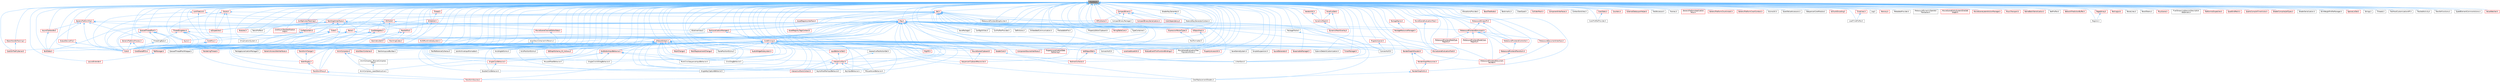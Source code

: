 digraph "Function.h"
{
 // INTERACTIVE_SVG=YES
 // LATEX_PDF_SIZE
  bgcolor="transparent";
  edge [fontname=Helvetica,fontsize=10,labelfontname=Helvetica,labelfontsize=10];
  node [fontname=Helvetica,fontsize=10,shape=box,height=0.2,width=0.4];
  Node1 [id="Node000001",label="Function.h",height=0.2,width=0.4,color="gray40", fillcolor="grey60", style="filled", fontcolor="black",tooltip=" "];
  Node1 -> Node2 [id="edge1_Node000001_Node000002",dir="back",color="steelblue1",style="solid",tooltip=" "];
  Node2 [id="Node000002",label="ActorDescContainerInitParams.h",height=0.2,width=0.4,color="grey40", fillcolor="white", style="filled",URL="$d1/da9/ActorDescContainerInitParams_8h.html",tooltip=" "];
  Node2 -> Node3 [id="edge2_Node000002_Node000003",dir="back",color="steelblue1",style="solid",tooltip=" "];
  Node3 [id="Node000003",label="ActorDescContainer.h",height=0.2,width=0.4,color="red", fillcolor="#FFF0F0", style="filled",URL="$de/df0/ActorDescContainer_8h.html",tooltip=" "];
  Node1 -> Node27 [id="edge3_Node000001_Node000027",dir="back",color="steelblue1",style="solid",tooltip=" "];
  Node27 [id="Node000027",label="AllocationsProvider.h",height=0.2,width=0.4,color="grey40", fillcolor="white", style="filled",URL="$d5/d27/AllocationsProvider_8h.html",tooltip=" "];
  Node1 -> Node28 [id="edge4_Node000001_Node000028",dir="back",color="steelblue1",style="solid",tooltip=" "];
  Node28 [id="Node000028",label="AnimCompress.h",height=0.2,width=0.4,color="red", fillcolor="#FFF0F0", style="filled",URL="$dd/d6d/AnimCompress_8h.html",tooltip=" "];
  Node28 -> Node29 [id="edge5_Node000028_Node000029",dir="back",color="steelblue1",style="solid",tooltip=" "];
  Node29 [id="Node000029",label="AnimCompress_BitwiseCompress\lOnly.h",height=0.2,width=0.4,color="grey40", fillcolor="white", style="filled",URL="$df/dd5/AnimCompress__BitwiseCompressOnly_8h.html",tooltip=" "];
  Node29 -> Node30 [id="edge6_Node000029_Node000030",dir="back",color="steelblue1",style="solid",tooltip=" "];
  Node30 [id="Node000030",label="AnimCompress_LeastDestructive.h",height=0.2,width=0.4,color="grey40", fillcolor="white", style="filled",URL="$da/d93/AnimCompress__LeastDestructive_8h.html",tooltip=" "];
  Node28 -> Node30 [id="edge7_Node000028_Node000030",dir="back",color="steelblue1",style="solid",tooltip=" "];
  Node1 -> Node36 [id="edge8_Node000001_Node000036",dir="back",color="steelblue1",style="solid",tooltip=" "];
  Node36 [id="Node000036",label="AnyButtonInputBehavior.h",height=0.2,width=0.4,color="red", fillcolor="#FFF0F0", style="filled",URL="$da/d63/AnyButtonInputBehavior_8h.html",tooltip=" "];
  Node36 -> Node37 [id="edge9_Node000036_Node000037",dir="back",color="steelblue1",style="solid",tooltip=" "];
  Node37 [id="Node000037",label="ClickDragBehavior.h",height=0.2,width=0.4,color="grey40", fillcolor="white", style="filled",URL="$dd/d80/ClickDragBehavior_8h.html",tooltip=" "];
  Node36 -> Node56 [id="edge10_Node000036_Node000056",dir="back",color="steelblue1",style="solid",tooltip=" "];
  Node56 [id="Node000056",label="MouseWheelBehavior.h",height=0.2,width=0.4,color="grey40", fillcolor="white", style="filled",URL="$d3/da7/MouseWheelBehavior_8h.html",tooltip=" "];
  Node36 -> Node57 [id="edge11_Node000036_Node000057",dir="back",color="steelblue1",style="solid",tooltip=" "];
  Node57 [id="Node000057",label="MultiClickSequenceInputBehavior.h",height=0.2,width=0.4,color="grey40", fillcolor="white", style="filled",URL="$dc/d5c/MultiClickSequenceInputBehavior_8h.html",tooltip=" "];
  Node36 -> Node59 [id="edge12_Node000036_Node000059",dir="back",color="steelblue1",style="solid",tooltip=" "];
  Node59 [id="Node000059",label="SingleClickBehavior.h",height=0.2,width=0.4,color="red", fillcolor="#FFF0F0", style="filled",URL="$d2/ded/SingleClickBehavior_8h.html",tooltip=" "];
  Node59 -> Node60 [id="edge13_Node000059_Node000060",dir="back",color="steelblue1",style="solid",tooltip=" "];
  Node60 [id="Node000060",label="DoubleClickBehavior.h",height=0.2,width=0.4,color="grey40", fillcolor="white", style="filled",URL="$d8/df7/DoubleClickBehavior_8h.html",tooltip=" "];
  Node36 -> Node68 [id="edge14_Node000036_Node000068",dir="back",color="steelblue1",style="solid",tooltip=" "];
  Node68 [id="Node000068",label="SingleClickOrDragBehavior.h",height=0.2,width=0.4,color="grey40", fillcolor="white", style="filled",URL="$d8/de1/SingleClickOrDragBehavior_8h.html",tooltip=" "];
  Node1 -> Node69 [id="edge15_Node000001_Node000069",dir="back",color="steelblue1",style="solid",tooltip=" "];
  Node69 [id="Node000069",label="AssetRegistryInterface.h",height=0.2,width=0.4,color="red", fillcolor="#FFF0F0", style="filled",URL="$d5/d26/AssetRegistryInterface_8h.html",tooltip=" "];
  Node1 -> Node73 [id="edge16_Node000001_Node000073",dir="back",color="steelblue1",style="solid",tooltip=" "];
  Node73 [id="Node000073",label="AssetRegistryTagsContext.h",height=0.2,width=0.4,color="red", fillcolor="#FFF0F0", style="filled",URL="$d1/d74/AssetRegistryTagsContext_8h.html",tooltip=" "];
  Node1 -> Node137 [id="edge17_Node000001_Node000137",dir="back",color="steelblue1",style="solid",tooltip=" "];
  Node137 [id="Node000137",label="Async.h",height=0.2,width=0.4,color="red", fillcolor="#FFF0F0", style="filled",URL="$d7/ddf/Async_8h.html",tooltip=" "];
  Node1 -> Node1220 [id="edge18_Node000001_Node001220",dir="back",color="steelblue1",style="solid",tooltip=" "];
  Node1220 [id="Node001220",label="AsyncFileHandle.h",height=0.2,width=0.4,color="red", fillcolor="#FFF0F0", style="filled",URL="$df/dc4/AsyncFileHandle_8h.html",tooltip=" "];
  Node1220 -> Node1224 [id="edge19_Node001220_Node001224",dir="back",color="steelblue1",style="solid",tooltip=" "];
  Node1224 [id="Node001224",label="BulkData.h",height=0.2,width=0.4,color="red", fillcolor="#FFF0F0", style="filled",URL="$d4/d8e/BulkData_8h.html",tooltip=" "];
  Node1 -> Node1382 [id="edge20_Node000001_Node001382",dir="back",color="steelblue1",style="solid",tooltip=" "];
  Node1382 [id="Node001382",label="Attribute.h",height=0.2,width=0.4,color="red", fillcolor="#FFF0F0", style="filled",URL="$d4/d08/Attribute_8h.html",tooltip=" "];
  Node1382 -> Node1407 [id="edge21_Node001382_Node001407",dir="back",color="steelblue1",style="solid",tooltip=" "];
  Node1407 [id="Node001407",label="Core.h",height=0.2,width=0.4,color="red", fillcolor="#FFF0F0", style="filled",URL="$d6/dd7/Core_8h.html",tooltip=" "];
  Node1382 -> Node1395 [id="edge22_Node001382_Node001395",dir="back",color="steelblue1",style="solid",tooltip=" "];
  Node1395 [id="Node001395",label="CoreAsyncTaskNotification\lImpl.h",height=0.2,width=0.4,color="red", fillcolor="#FFF0F0", style="filled",URL="$dd/d5a/CoreAsyncTaskNotificationImpl_8h.html",tooltip=" "];
  Node1382 -> Node1408 [id="edge23_Node001382_Node001408",dir="back",color="steelblue1",style="solid",tooltip=" "];
  Node1408 [id="Node001408",label="CoreSharedPCH.h",height=0.2,width=0.4,color="red", fillcolor="#FFF0F0", style="filled",URL="$d8/de5/CoreSharedPCH_8h.html",tooltip=" "];
  Node1382 -> Node2985 [id="edge24_Node001382_Node002985",dir="back",color="steelblue1",style="solid",tooltip=" "];
  Node2985 [id="Node002985",label="MovieSceneChannelEditorData.h",height=0.2,width=0.4,color="red", fillcolor="#FFF0F0", style="filled",URL="$de/dee/MovieSceneChannelEditorData_8h.html",tooltip=" "];
  Node2985 -> Node2987 [id="edge25_Node002985_Node002987",dir="back",color="steelblue1",style="solid",tooltip=" "];
  Node2987 [id="Node002987",label="ISectionLayoutBuilder.h",height=0.2,width=0.4,color="grey40", fillcolor="white", style="filled",URL="$d9/d3f/ISectionLayoutBuilder_8h.html",tooltip=" "];
  Node1382 -> Node1623 [id="edge26_Node001382_Node001623",dir="back",color="steelblue1",style="solid",tooltip=" "];
  Node1623 [id="Node001623",label="SOutlinerView.h",height=0.2,width=0.4,color="grey40", fillcolor="white", style="filled",URL="$d5/de1/SOutlinerView_8h.html",tooltip=" "];
  Node1382 -> Node1785 [id="edge27_Node001382_Node001785",dir="back",color="steelblue1",style="solid",tooltip=" "];
  Node1785 [id="Node001785",label="TabManager.h",height=0.2,width=0.4,color="red", fillcolor="#FFF0F0", style="filled",URL="$db/d9a/TabManager_8h.html",tooltip=" "];
  Node1785 -> Node1794 [id="edge28_Node001785_Node001794",dir="back",color="steelblue1",style="solid",tooltip=" "];
  Node1794 [id="Node001794",label="LayoutExtender.h",height=0.2,width=0.4,color="red", fillcolor="#FFF0F0", style="filled",URL="$d8/d91/LayoutExtender_8h.html",tooltip=" "];
  Node1 -> Node3259 [id="edge29_Node000001_Node003259",dir="back",color="steelblue1",style="solid",tooltip=" "];
  Node3259 [id="Node003259",label="AudioWidgetSubsystem.h",height=0.2,width=0.4,color="red", fillcolor="#FFF0F0", style="filled",URL="$de/d1b/AudioWidgetSubsystem_8h.html",tooltip=" "];
  Node1 -> Node2867 [id="edge30_Node000001_Node002867",dir="back",color="steelblue1",style="solid",tooltip=" "];
  Node2867 [id="Node002867",label="AxisAngleGizmo.h",height=0.2,width=0.4,color="grey40", fillcolor="white", style="filled",URL="$d1/d0b/AxisAngleGizmo_8h.html",tooltip=" "];
  Node1 -> Node2868 [id="edge31_Node000001_Node002868",dir="back",color="steelblue1",style="solid",tooltip=" "];
  Node2868 [id="Node002868",label="AxisPositionGizmo.h",height=0.2,width=0.4,color="grey40", fillcolor="white", style="filled",URL="$d1/d25/AxisPositionGizmo_8h.html",tooltip=" "];
  Node1 -> Node3260 [id="edge32_Node000001_Node003260",dir="back",color="steelblue1",style="solid",tooltip=" "];
  Node3260 [id="Node003260",label="BaseTreeNode.h",height=0.2,width=0.4,color="red", fillcolor="#FFF0F0", style="filled",URL="$da/dbe/BaseTreeNode_8h.html",tooltip=" "];
  Node1 -> Node3121 [id="edge33_Node000001_Node003121",dir="back",color="steelblue1",style="solid",tooltip=" "];
  Node3121 [id="Node003121",label="Bookmarks.h",height=0.2,width=0.4,color="grey40", fillcolor="white", style="filled",URL="$d0/d69/Bookmarks_8h.html",tooltip=" "];
  Node1 -> Node1224 [id="edge34_Node000001_Node001224",dir="back",color="steelblue1",style="solid",tooltip=" "];
  Node1 -> Node3264 [id="edge35_Node000001_Node003264",dir="back",color="steelblue1",style="solid",tooltip=" "];
  Node3264 [id="Node003264",label="ClearQuad.h",height=0.2,width=0.4,color="grey40", fillcolor="white", style="filled",URL="$dc/d90/ClearQuad_8h.html",tooltip=" "];
  Node1 -> Node3265 [id="edge36_Node000001_Node003265",dir="back",color="steelblue1",style="solid",tooltip=" "];
  Node3265 [id="Node003265",label="ClearReplacementShaders.h",height=0.2,width=0.4,color="grey40", fillcolor="white", style="filled",URL="$d9/d4e/ClearReplacementShaders_8h.html",tooltip=" "];
  Node1 -> Node37 [id="edge37_Node000001_Node000037",dir="back",color="steelblue1",style="solid",tooltip=" "];
  Node1 -> Node3266 [id="edge38_Node000001_Node003266",dir="back",color="steelblue1",style="solid",tooltip=" "];
  Node3266 [id="Node003266",label="ColliderMesh.h",height=0.2,width=0.4,color="red", fillcolor="#FFF0F0", style="filled",URL="$d8/d3c/ColliderMesh_8h.html",tooltip=" "];
  Node1 -> Node3267 [id="edge39_Node000001_Node003267",dir="back",color="steelblue1",style="solid",tooltip=" "];
  Node3267 [id="Node003267",label="CompactBinary.h",height=0.2,width=0.4,color="red", fillcolor="#FFF0F0", style="filled",URL="$da/d73/CompactBinary_8h.html",tooltip=" "];
  Node3267 -> Node3269 [id="edge40_Node003267_Node003269",dir="back",color="steelblue1",style="solid",tooltip=" "];
  Node3269 [id="Node003269",label="CompactBinaryPackage.h",height=0.2,width=0.4,color="grey40", fillcolor="white", style="filled",URL="$de/d7e/CompactBinaryPackage_8h.html",tooltip=" "];
  Node3267 -> Node3270 [id="edge41_Node003267_Node003270",dir="back",color="steelblue1",style="solid",tooltip=" "];
  Node3270 [id="Node003270",label="CompactBinarySerialization.h",height=0.2,width=0.4,color="red", fillcolor="#FFF0F0", style="filled",URL="$d5/da9/CompactBinarySerialization_8h.html",tooltip=" "];
  Node3267 -> Node3289 [id="edge42_Node003267_Node003289",dir="back",color="steelblue1",style="solid",tooltip=" "];
  Node3289 [id="Node003289",label="CookDependency.h",height=0.2,width=0.4,color="red", fillcolor="#FFF0F0", style="filled",URL="$de/d82/CookDependency_8h.html",tooltip=" "];
  Node3267 -> Node3296 [id="edge43_Node003267_Node003296",dir="back",color="steelblue1",style="solid",tooltip=" "];
  Node3296 [id="Node003296",label="MPCollector.h",height=0.2,width=0.4,color="red", fillcolor="#FFF0F0", style="filled",URL="$da/d85/MPCollector_8h.html",tooltip=" "];
  Node3267 -> Node3274 [id="edge44_Node003267_Node003274",dir="back",color="steelblue1",style="solid",tooltip=" "];
  Node3274 [id="Node003274",label="MaterialKeyGeneratorContext.h",height=0.2,width=0.4,color="grey40", fillcolor="white", style="filled",URL="$d5/d37/MaterialKeyGeneratorContext_8h.html",tooltip=" "];
  Node1 -> Node3269 [id="edge45_Node000001_Node003269",dir="back",color="steelblue1",style="solid",tooltip=" "];
  Node1 -> Node3270 [id="edge46_Node000001_Node003270",dir="back",color="steelblue1",style="solid",tooltip=" "];
  Node1 -> Node3303 [id="edge47_Node000001_Node003303",dir="back",color="steelblue1",style="solid",tooltip=" "];
  Node3303 [id="Node003303",label="ComponentInterfaces.h",height=0.2,width=0.4,color="red", fillcolor="#FFF0F0", style="filled",URL="$d2/d8f/ComponentInterfaces_8h.html",tooltip=" "];
  Node1 -> Node3308 [id="edge48_Node000001_Node003308",dir="back",color="steelblue1",style="solid",tooltip=" "];
  Node3308 [id="Node003308",label="ComponentSourceInterfaces.h",height=0.2,width=0.4,color="red", fillcolor="#FFF0F0", style="filled",URL="$d0/d45/ComponentSourceInterfaces_8h.html",tooltip=" "];
  Node1 -> Node3319 [id="edge49_Node000001_Node003319",dir="back",color="steelblue1",style="solid",tooltip=" "];
  Node3319 [id="Node003319",label="ConfigAccessTracking.h",height=0.2,width=0.4,color="red", fillcolor="#FFF0F0", style="filled",URL="$d6/d13/ConfigAccessTracking_8h.html",tooltip=" "];
  Node3319 -> Node3321 [id="edge50_Node003319_Node003321",dir="back",color="steelblue1",style="solid",tooltip=" "];
  Node3321 [id="Node003321",label="ConfigCacheIni.h",height=0.2,width=0.4,color="red", fillcolor="#FFF0F0", style="filled",URL="$dd/d3f/ConfigCacheIni_8h.html",tooltip=" "];
  Node3321 -> Node1407 [id="edge51_Node003321_Node001407",dir="back",color="steelblue1",style="solid",tooltip=" "];
  Node3321 -> Node1408 [id="edge52_Node003321_Node001408",dir="back",color="steelblue1",style="solid",tooltip=" "];
  Node3321 -> Node3326 [id="edge53_Node003321_Node003326",dir="back",color="steelblue1",style="solid",tooltip=" "];
  Node3326 [id="Node003326",label="VirtualizationSystem.h",height=0.2,width=0.4,color="grey40", fillcolor="white", style="filled",URL="$d1/dc4/VirtualizationSystem_8h.html",tooltip=" "];
  Node1 -> Node3321 [id="edge54_Node000001_Node003321",dir="back",color="steelblue1",style="solid",tooltip=" "];
  Node1 -> Node3327 [id="edge55_Node000001_Node003327",dir="back",color="steelblue1",style="solid",tooltip=" "];
  Node3327 [id="Node003327",label="ConfigUtilities.h",height=0.2,width=0.4,color="grey40", fillcolor="white", style="filled",URL="$d9/d9a/ConfigUtilities_8h.html",tooltip=" "];
  Node1 -> Node3124 [id="edge56_Node000001_Node003124",dir="back",color="steelblue1",style="solid",tooltip=" "];
  Node3124 [id="Node003124",label="ContextSwitches.h",height=0.2,width=0.4,color="grey40", fillcolor="white", style="filled",URL="$da/da0/ContextSwitches_8h.html",tooltip=" "];
  Node1 -> Node3328 [id="edge57_Node000001_Node003328",dir="back",color="steelblue1",style="solid",tooltip=" "];
  Node3328 [id="Node003328",label="ConvexHull2.h",height=0.2,width=0.4,color="grey40", fillcolor="white", style="filled",URL="$df/dc5/ConvexHull2_8h.html",tooltip=" "];
  Node1 -> Node3329 [id="edge58_Node000001_Node003329",dir="back",color="steelblue1",style="solid",tooltip=" "];
  Node3329 [id="Node003329",label="ConvexHull3.h",height=0.2,width=0.4,color="grey40", fillcolor="white", style="filled",URL="$d2/d83/ConvexHull3_8h.html",tooltip=" "];
  Node1 -> Node3289 [id="edge59_Node000001_Node003289",dir="back",color="steelblue1",style="solid",tooltip=" "];
  Node1 -> Node3330 [id="edge60_Node000001_Node003330",dir="back",color="steelblue1",style="solid",tooltip=" "];
  Node3330 [id="Node003330",label="CookOnTheFlyServer.h",height=0.2,width=0.4,color="red", fillcolor="#FFF0F0", style="filled",URL="$dc/dca/CookOnTheFlyServer_8h.html",tooltip=" "];
  Node1 -> Node3125 [id="edge61_Node000001_Node003125",dir="back",color="steelblue1",style="solid",tooltip=" "];
  Node3125 [id="Node003125",label="CookProfilerProvider.h",height=0.2,width=0.4,color="grey40", fillcolor="white", style="filled",URL="$d8/d93/CookProfilerProvider_8h.html",tooltip=" "];
  Node1 -> Node3331 [id="edge62_Node000001_Node003331",dir="back",color="steelblue1",style="solid",tooltip=" "];
  Node3331 [id="Node003331",label="CookStats.h",height=0.2,width=0.4,color="red", fillcolor="#FFF0F0", style="filled",URL="$dc/d35/CookStats_8h.html",tooltip=" "];
  Node3331 -> Node3125 [id="edge63_Node003331_Node003125",dir="back",color="steelblue1",style="solid",tooltip=" "];
  Node1 -> Node1407 [id="edge64_Node000001_Node001407",dir="back",color="steelblue1",style="solid",tooltip=" "];
  Node1 -> Node1395 [id="edge65_Node000001_Node001395",dir="back",color="steelblue1",style="solid",tooltip=" "];
  Node1 -> Node3277 [id="edge66_Node000001_Node003277",dir="back",color="steelblue1",style="solid",tooltip=" "];
  Node3277 [id="Node003277",label="CoreDelegates.h",height=0.2,width=0.4,color="red", fillcolor="#FFF0F0", style="filled",URL="$d9/dc2/CoreDelegates_8h.html",tooltip=" "];
  Node3277 -> Node1407 [id="edge67_Node003277_Node001407",dir="back",color="steelblue1",style="solid",tooltip=" "];
  Node3277 -> Node1408 [id="edge68_Node003277_Node001408",dir="back",color="steelblue1",style="solid",tooltip=" "];
  Node3277 -> Node3282 [id="edge69_Node003277_Node003282",dir="back",color="steelblue1",style="solid",tooltip=" "];
  Node3282 [id="Node003282",label="PackageLocalizationManager.h",height=0.2,width=0.4,color="grey40", fillcolor="white", style="filled",URL="$d6/d19/PackageLocalizationManager_8h.html",tooltip=" "];
  Node1 -> Node3334 [id="edge70_Node000001_Node003334",dir="back",color="steelblue1",style="solid",tooltip=" "];
  Node3334 [id="Node003334",label="CoreMinimal.h",height=0.2,width=0.4,color="red", fillcolor="#FFF0F0", style="filled",URL="$d7/d67/CoreMinimal_8h.html",tooltip=" "];
  Node3334 -> Node3 [id="edge71_Node003334_Node000003",dir="back",color="steelblue1",style="solid",tooltip=" "];
  Node3334 -> Node28 [id="edge72_Node003334_Node000028",dir="back",color="steelblue1",style="solid",tooltip=" "];
  Node3334 -> Node29 [id="edge73_Node003334_Node000029",dir="back",color="steelblue1",style="solid",tooltip=" "];
  Node3334 -> Node30 [id="edge74_Node003334_Node000030",dir="back",color="steelblue1",style="solid",tooltip=" "];
  Node3334 -> Node36 [id="edge75_Node003334_Node000036",dir="back",color="steelblue1",style="solid",tooltip=" "];
  Node3334 -> Node3259 [id="edge76_Node003334_Node003259",dir="back",color="steelblue1",style="solid",tooltip=" "];
  Node3334 -> Node2867 [id="edge77_Node003334_Node002867",dir="back",color="steelblue1",style="solid",tooltip=" "];
  Node3334 -> Node2868 [id="edge78_Node003334_Node002868",dir="back",color="steelblue1",style="solid",tooltip=" "];
  Node3334 -> Node1224 [id="edge79_Node003334_Node001224",dir="back",color="steelblue1",style="solid",tooltip=" "];
  Node3334 -> Node3265 [id="edge80_Node003334_Node003265",dir="back",color="steelblue1",style="solid",tooltip=" "];
  Node3334 -> Node37 [id="edge81_Node003334_Node000037",dir="back",color="steelblue1",style="solid",tooltip=" "];
  Node3334 -> Node3308 [id="edge82_Node003334_Node003308",dir="back",color="steelblue1",style="solid",tooltip=" "];
  Node3334 -> Node3328 [id="edge83_Node003334_Node003328",dir="back",color="steelblue1",style="solid",tooltip=" "];
  Node3334 -> Node3329 [id="edge84_Node003334_Node003329",dir="back",color="steelblue1",style="solid",tooltip=" "];
  Node3334 -> Node1407 [id="edge85_Node003334_Node001407",dir="back",color="steelblue1",style="solid",tooltip=" "];
  Node3334 -> Node1408 [id="edge86_Node003334_Node001408",dir="back",color="steelblue1",style="solid",tooltip=" "];
  Node3334 -> Node60 [id="edge87_Node003334_Node000060",dir="back",color="steelblue1",style="solid",tooltip=" "];
  Node3334 -> Node2755 [id="edge88_Node003334_Node002755",dir="back",color="steelblue1",style="solid",tooltip=" "];
  Node2755 [id="Node002755",label="EdGraphSchema_K2_Actions.h",height=0.2,width=0.4,color="red", fillcolor="#FFF0F0", style="filled",URL="$d8/d9c/EdGraphSchema__K2__Actions_8h.html",tooltip=" "];
  Node3334 -> Node6279 [id="edge89_Node003334_Node006279",dir="back",color="steelblue1",style="solid",tooltip=" "];
  Node6279 [id="Node006279",label="GenericAccessibleInterfaces.h",height=0.2,width=0.4,color="red", fillcolor="#FFF0F0", style="filled",URL="$d9/dbb/GenericAccessibleInterfaces_8h.html",tooltip=" "];
  Node3334 -> Node2987 [id="edge90_Node003334_Node002987",dir="back",color="steelblue1",style="solid",tooltip=" "];
  Node3334 -> Node2912 [id="edge91_Node003334_Node002912",dir="back",color="steelblue1",style="solid",tooltip=" "];
  Node2912 [id="Node002912",label="InputBehaviorSet.h",height=0.2,width=0.4,color="red", fillcolor="#FFF0F0", style="filled",URL="$da/d29/InputBehaviorSet_8h.html",tooltip=" "];
  Node2912 -> Node2933 [id="edge92_Node002912_Node002933",dir="back",color="steelblue1",style="solid",tooltip=" "];
  Node2933 [id="Node002933",label="InteractiveTool.h",height=0.2,width=0.4,color="red", fillcolor="#FFF0F0", style="filled",URL="$d5/d55/InteractiveTool_8h.html",tooltip=" "];
  Node2933 -> Node2915 [id="edge93_Node002933_Node002915",dir="back",color="steelblue1",style="solid",tooltip=" "];
  Node2915 [id="Node002915",label="InteractiveToolsContext.h",height=0.2,width=0.4,color="red", fillcolor="#FFF0F0", style="filled",URL="$d2/dfe/InteractiveToolsContext_8h.html",tooltip=" "];
  Node2933 -> Node2879 [id="edge94_Node002933_Node002879",dir="back",color="steelblue1",style="solid",tooltip=" "];
  Node2879 [id="Node002879",label="KeyAsModifierInputBehavior.h",height=0.2,width=0.4,color="grey40", fillcolor="white", style="filled",URL="$dc/d35/KeyAsModifierInputBehavior_8h.html",tooltip=" "];
  Node2933 -> Node2880 [id="edge95_Node002933_Node002880",dir="back",color="steelblue1",style="solid",tooltip=" "];
  Node2880 [id="Node002880",label="KeyInputBehavior.h",height=0.2,width=0.4,color="grey40", fillcolor="white", style="filled",URL="$d2/dab/KeyInputBehavior_8h.html",tooltip=" "];
  Node2933 -> Node2881 [id="edge96_Node002933_Node002881",dir="back",color="steelblue1",style="solid",tooltip=" "];
  Node2881 [id="Node002881",label="MouseHoverBehavior.h",height=0.2,width=0.4,color="grey40", fillcolor="white", style="filled",URL="$da/d26/MouseHoverBehavior_8h.html",tooltip=" "];
  Node2933 -> Node2882 [id="edge97_Node002933_Node002882",dir="back",color="steelblue1",style="solid",tooltip=" "];
  Node2882 [id="Node002882",label="SingleKeyCaptureBehavior.h",height=0.2,width=0.4,color="grey40", fillcolor="white", style="filled",URL="$d0/d65/SingleKeyCaptureBehavior_8h.html",tooltip=" "];
  Node3334 -> Node2933 [id="edge98_Node003334_Node002933",dir="back",color="steelblue1",style="solid",tooltip=" "];
  Node3334 -> Node2977 [id="edge99_Node003334_Node002977",dir="back",color="steelblue1",style="solid",tooltip=" "];
  Node2977 [id="Node002977",label="InteractiveToolActionSet.h",height=0.2,width=0.4,color="grey40", fillcolor="white", style="filled",URL="$df/dc9/InteractiveToolActionSet_8h.html",tooltip=" "];
  Node2977 -> Node2933 [id="edge100_Node002977_Node002933",dir="back",color="steelblue1",style="solid",tooltip=" "];
  Node3334 -> Node2915 [id="edge101_Node003334_Node002915",dir="back",color="steelblue1",style="solid",tooltip=" "];
  Node3334 -> Node6666 [id="edge102_Node003334_Node006666",dir="back",color="steelblue1",style="solid",tooltip=" "];
  Node6666 [id="Node006666",label="JsonArchiveInputFormatter.h",height=0.2,width=0.4,color="grey40", fillcolor="white", style="filled",URL="$d7/dac/JsonArchiveInputFormatter_8h.html",tooltip=" "];
  Node3334 -> Node2879 [id="edge103_Node003334_Node002879",dir="back",color="steelblue1",style="solid",tooltip=" "];
  Node3334 -> Node2880 [id="edge104_Node003334_Node002880",dir="back",color="steelblue1",style="solid",tooltip=" "];
  Node3334 -> Node6070 [id="edge105_Node003334_Node006070",dir="back",color="steelblue1",style="solid",tooltip=" "];
  Node6070 [id="Node006070",label="LinkerSave.h",height=0.2,width=0.4,color="grey40", fillcolor="white", style="filled",URL="$d5/d31/LinkerSave_8h.html",tooltip=" "];
  Node3334 -> Node6711 [id="edge106_Node003334_Node006711",dir="back",color="steelblue1",style="solid",tooltip=" "];
  Node6711 [id="Node006711",label="LocalizedAssetUtil.h",height=0.2,width=0.4,color="red", fillcolor="#FFF0F0", style="filled",URL="$d1/dfd/LocalizedAssetUtil_8h.html",tooltip=" "];
  Node3334 -> Node4663 [id="edge107_Node003334_Node004663",dir="back",color="steelblue1",style="solid",tooltip=" "];
  Node4663 [id="Node004663",label="MeshChange.h",height=0.2,width=0.4,color="red", fillcolor="#FFF0F0", style="filled",URL="$de/d27/MeshChange_8h.html",tooltip=" "];
  Node3334 -> Node6647 [id="edge108_Node003334_Node006647",dir="back",color="steelblue1",style="solid",tooltip=" "];
  Node6647 [id="Node006647",label="MeshReplacementChange.h",height=0.2,width=0.4,color="red", fillcolor="#FFF0F0", style="filled",URL="$d7/dcb/MeshReplacementChange_8h.html",tooltip=" "];
  Node3334 -> Node6870 [id="edge109_Node003334_Node006870",dir="back",color="steelblue1",style="solid",tooltip=" "];
  Node6870 [id="Node006870",label="ModuleEventTickFunctionBindings.h",height=0.2,width=0.4,color="red", fillcolor="#FFF0F0", style="filled",URL="$d7/ddc/ModuleEventTickFunctionBindings_8h.html",tooltip=" "];
  Node3334 -> Node2881 [id="edge110_Node003334_Node002881",dir="back",color="steelblue1",style="solid",tooltip=" "];
  Node3334 -> Node56 [id="edge111_Node003334_Node000056",dir="back",color="steelblue1",style="solid",tooltip=" "];
  Node3334 -> Node5695 [id="edge112_Node003334_Node005695",dir="back",color="steelblue1",style="solid",tooltip=" "];
  Node5695 [id="Node005695",label="MovieSceneClipboard.h",height=0.2,width=0.4,color="red", fillcolor="#FFF0F0", style="filled",URL="$d4/dc7/MovieSceneClipboard_8h.html",tooltip=" "];
  Node5695 -> Node5696 [id="edge113_Node005695_Node005696",dir="back",color="steelblue1",style="solid",tooltip=" "];
  Node5696 [id="Node005696",label="SequencerClipboardReconciler.h",height=0.2,width=0.4,color="red", fillcolor="#FFF0F0", style="filled",URL="$d4/d9b/SequencerClipboardReconciler_8h.html",tooltip=" "];
  Node3334 -> Node5976 [id="edge114_Node003334_Node005976",dir="back",color="steelblue1",style="solid",tooltip=" "];
  Node5976 [id="Node005976",label="MovieSceneEvaluationField.h",height=0.2,width=0.4,color="red", fillcolor="#FFF0F0", style="filled",URL="$d6/d5d/MovieSceneEvaluationField_8h.html",tooltip=" "];
  Node3334 -> Node5779 [id="edge115_Node003334_Node005779",dir="back",color="steelblue1",style="solid",tooltip=" "];
  Node5779 [id="Node005779",label="MovieSceneEvaluationTree\lPopulationRules.h",height=0.2,width=0.4,color="grey40", fillcolor="white", style="filled",URL="$dc/dcc/MovieSceneEvaluationTreePopulationRules_8h.html",tooltip=" "];
  Node3334 -> Node57 [id="edge116_Node003334_Node000057",dir="back",color="steelblue1",style="solid",tooltip=" "];
  Node3334 -> Node3282 [id="edge117_Node003334_Node003282",dir="back",color="steelblue1",style="solid",tooltip=" "];
  Node3334 -> Node2886 [id="edge118_Node003334_Node002886",dir="back",color="steelblue1",style="solid",tooltip=" "];
  Node2886 [id="Node002886",label="PlanePositionGizmo.h",height=0.2,width=0.4,color="grey40", fillcolor="white", style="filled",URL="$d0/df0/PlanePositionGizmo_8h.html",tooltip=" "];
  Node3334 -> Node5713 [id="edge119_Node003334_Node005713",dir="back",color="steelblue1",style="solid",tooltip=" "];
  Node5713 [id="Node005713",label="PropertyAccessUtil.h",height=0.2,width=0.4,color="red", fillcolor="#FFF0F0", style="filled",URL="$dd/d5d/PropertyAccessUtil_8h.html",tooltip=" "];
  Node3334 -> Node7047 [id="edge120_Node003334_Node007047",dir="back",color="steelblue1",style="solid",tooltip=" "];
  Node7047 [id="Node007047",label="PropertyLocalizationData\lGathering.h",height=0.2,width=0.4,color="red", fillcolor="#FFF0F0", style="filled",URL="$d7/d2c/PropertyLocalizationDataGathering_8h.html",tooltip=" "];
  Node3334 -> Node6466 [id="edge121_Node003334_Node006466",dir="back",color="steelblue1",style="solid",tooltip=" "];
  Node6466 [id="Node006466",label="QueuedThreadPoolWrapper.h",height=0.2,width=0.4,color="grey40", fillcolor="white", style="filled",URL="$dc/d5f/QueuedThreadPoolWrapper_8h.html",tooltip=" "];
  Node3334 -> Node6071 [id="edge122_Node003334_Node006071",dir="back",color="steelblue1",style="solid",tooltip=" "];
  Node6071 [id="Node006071",label="RedirectCollector.h",height=0.2,width=0.4,color="red", fillcolor="#FFF0F0", style="filled",URL="$d2/d51/RedirectCollector_8h.html",tooltip=" "];
  Node3334 -> Node7072 [id="edge123_Node003334_Node007072",dir="back",color="steelblue1",style="solid",tooltip=" "];
  Node7072 [id="Node007072",label="RenderGraphAllocator.h",height=0.2,width=0.4,color="red", fillcolor="#FFF0F0", style="filled",URL="$d4/da7/RenderGraphAllocator_8h.html",tooltip=" "];
  Node7072 -> Node6397 [id="edge124_Node007072_Node006397",dir="back",color="steelblue1",style="solid",tooltip=" "];
  Node6397 [id="Node006397",label="RenderGraphResources.h",height=0.2,width=0.4,color="red", fillcolor="#FFF0F0", style="filled",URL="$da/da0/RenderGraphResources_8h.html",tooltip=" "];
  Node6397 -> Node4639 [id="edge125_Node006397_Node004639",dir="back",color="steelblue1",style="solid",tooltip=" "];
  Node4639 [id="Node004639",label="RenderGraphUtils.h",height=0.2,width=0.4,color="red", fillcolor="#FFF0F0", style="filled",URL="$d6/d45/RenderGraphUtils_8h.html",tooltip=" "];
  Node4639 -> Node3265 [id="edge126_Node004639_Node003265",dir="back",color="steelblue1",style="solid",tooltip=" "];
  Node7072 -> Node4639 [id="edge127_Node007072_Node004639",dir="back",color="steelblue1",style="solid",tooltip=" "];
  Node3334 -> Node6389 [id="edge128_Node003334_Node006389",dir="back",color="steelblue1",style="solid",tooltip=" "];
  Node6389 [id="Node006389",label="RenderingThread.h",height=0.2,width=0.4,color="red", fillcolor="#FFF0F0", style="filled",URL="$dc/df7/RenderingThread_8h.html",tooltip=" "];
  Node3334 -> Node2354 [id="edge129_Node003334_Node002354",dir="back",color="steelblue1",style="solid",tooltip=" "];
  Node2354 [id="Node002354",label="RigVM.h",height=0.2,width=0.4,color="red", fillcolor="#FFF0F0", style="filled",URL="$d0/d5e/RigVM_8h.html",tooltip=" "];
  Node3334 -> Node6465 [id="edge130_Node003334_Node006465",dir="back",color="steelblue1",style="solid",tooltip=" "];
  Node6465 [id="Node006465",label="SaveGameSystem.h",height=0.2,width=0.4,color="grey40", fillcolor="white", style="filled",URL="$d7/d1f/SaveGameSystem_8h.html",tooltip=" "];
  Node3334 -> Node5696 [id="edge131_Node003334_Node005696",dir="back",color="steelblue1",style="solid",tooltip=" "];
  Node3334 -> Node6449 [id="edge132_Node003334_Node006449",dir="back",color="steelblue1",style="solid",tooltip=" "];
  Node6449 [id="Node006449",label="ShaderCore.h",height=0.2,width=0.4,color="red", fillcolor="#FFF0F0", style="filled",URL="$d2/dc9/ShaderCore_8h.html",tooltip=" "];
  Node6449 -> Node3265 [id="edge133_Node006449_Node003265",dir="back",color="steelblue1",style="solid",tooltip=" "];
  Node3334 -> Node7144 [id="edge134_Node003334_Node007144",dir="back",color="steelblue1",style="solid",tooltip=" "];
  Node7144 [id="Node007144",label="SimpleSuspension.h",height=0.2,width=0.4,color="grey40", fillcolor="white", style="filled",URL="$dc/d14/SimpleSuspension_8h.html",tooltip=" "];
  Node3334 -> Node59 [id="edge135_Node003334_Node000059",dir="back",color="steelblue1",style="solid",tooltip=" "];
  Node3334 -> Node68 [id="edge136_Node003334_Node000068",dir="back",color="steelblue1",style="solid",tooltip=" "];
  Node3334 -> Node2882 [id="edge137_Node003334_Node002882",dir="back",color="steelblue1",style="solid",tooltip=" "];
  Node3334 -> Node3694 [id="edge138_Node003334_Node003694",dir="back",color="steelblue1",style="solid",tooltip=" "];
  Node3694 [id="Node003694",label="SoundGenerator.h",height=0.2,width=0.4,color="red", fillcolor="#FFF0F0", style="filled",URL="$d5/d12/Source_2Runtime_2Engine_2Classes_2Sound_2SoundGenerator_8h.html",tooltip=" "];
  Node3334 -> Node2907 [id="edge139_Node003334_Node002907",dir="back",color="steelblue1",style="solid",tooltip=" "];
  Node2907 [id="Node002907",label="StateTargets.h",height=0.2,width=0.4,color="red", fillcolor="#FFF0F0", style="filled",URL="$de/d0d/StateTargets_8h.html",tooltip=" "];
  Node2907 -> Node2908 [id="edge140_Node002907_Node002908",dir="back",color="steelblue1",style="solid",tooltip=" "];
  Node2908 [id="Node002908",label="TransformProxy.h",height=0.2,width=0.4,color="red", fillcolor="#FFF0F0", style="filled",URL="$dc/d4e/TransformProxy_8h.html",tooltip=" "];
  Node2908 -> Node2910 [id="edge141_Node002908_Node002910",dir="back",color="steelblue1",style="solid",tooltip=" "];
  Node2910 [id="Node002910",label="TransformSources.h",height=0.2,width=0.4,color="red", fillcolor="#FFF0F0", style="filled",URL="$d3/ddb/TransformSources_8h.html",tooltip=" "];
  Node3334 -> Node3287 [id="edge142_Node003334_Node003287",dir="back",color="steelblue1",style="solid",tooltip=" "];
  Node3287 [id="Node003287",label="StreamableManager.h",height=0.2,width=0.4,color="red", fillcolor="#FFF0F0", style="filled",URL="$d2/dd8/StreamableManager_8h.html",tooltip=" "];
  Node3334 -> Node1778 [id="edge143_Node003334_Node001778",dir="back",color="steelblue1",style="solid",tooltip=" "];
  Node1778 [id="Node001778",label="SubmixDetailsCustomization.h",height=0.2,width=0.4,color="grey40", fillcolor="white", style="filled",URL="$d8/d24/SubmixDetailsCustomization_8h.html",tooltip=" "];
  Node3334 -> Node1785 [id="edge144_Node003334_Node001785",dir="back",color="steelblue1",style="solid",tooltip=" "];
  Node3334 -> Node7251 [id="edge145_Node003334_Node007251",dir="back",color="steelblue1",style="solid",tooltip=" "];
  Node7251 [id="Node007251",label="TextReferenceCollector.h",height=0.2,width=0.4,color="grey40", fillcolor="white", style="filled",URL="$d9/d9b/TextReferenceCollector_8h.html",tooltip=" "];
  Node3334 -> Node7272 [id="edge146_Node003334_Node007272",dir="back",color="steelblue1",style="solid",tooltip=" "];
  Node7272 [id="Node007272",label="TimerManager.h",height=0.2,width=0.4,color="red", fillcolor="#FFF0F0", style="filled",URL="$d0/d5e/TimerManager_8h.html",tooltip=" "];
  Node3334 -> Node6651 [id="edge147_Node003334_Node006651",dir="back",color="steelblue1",style="solid",tooltip=" "];
  Node6651 [id="Node006651",label="TransformChange.h",height=0.2,width=0.4,color="red", fillcolor="#FFF0F0", style="filled",URL="$d7/d03/TransformChange_8h.html",tooltip=" "];
  Node6651 -> Node2907 [id="edge148_Node006651_Node002907",dir="back",color="steelblue1",style="solid",tooltip=" "];
  Node3334 -> Node2908 [id="edge149_Node003334_Node002908",dir="back",color="steelblue1",style="solid",tooltip=" "];
  Node3334 -> Node2910 [id="edge150_Node003334_Node002910",dir="back",color="steelblue1",style="solid",tooltip=" "];
  Node1 -> Node7427 [id="edge151_Node000001_Node007427",dir="back",color="steelblue1",style="solid",tooltip=" "];
  Node7427 [id="Node007427",label="CoreMisc.h",height=0.2,width=0.4,color="red", fillcolor="#FFF0F0", style="filled",URL="$d8/d97/CoreMisc_8h.html",tooltip=" "];
  Node7427 -> Node1407 [id="edge152_Node007427_Node001407",dir="back",color="steelblue1",style="solid",tooltip=" "];
  Node7427 -> Node1408 [id="edge153_Node007427_Node001408",dir="back",color="steelblue1",style="solid",tooltip=" "];
  Node1 -> Node1408 [id="edge154_Node000001_Node001408",dir="back",color="steelblue1",style="solid",tooltip=" "];
  Node1 -> Node3126 [id="edge155_Node000001_Node003126",dir="back",color="steelblue1",style="solid",tooltip=" "];
  Node3126 [id="Node003126",label="Counters.h",height=0.2,width=0.4,color="red", fillcolor="#FFF0F0", style="filled",URL="$df/dd9/Counters_8h.html",tooltip=" "];
  Node1 -> Node3129 [id="edge156_Node000001_Node003129",dir="back",color="steelblue1",style="solid",tooltip=" "];
  Node3129 [id="Node003129",label="CsvProfilerProvider.h",height=0.2,width=0.4,color="grey40", fillcolor="white", style="filled",URL="$d6/d8e/CsvProfilerProvider_8h.html",tooltip=" "];
  Node1 -> Node3130 [id="edge157_Node000001_Node003130",dir="back",color="steelblue1",style="solid",tooltip=" "];
  Node3130 [id="Node003130",label="Definitions.h",height=0.2,width=0.4,color="grey40", fillcolor="white", style="filled",URL="$df/d3d/Definitions_8h.html",tooltip=" "];
  Node1 -> Node60 [id="edge158_Node000001_Node000060",dir="back",color="steelblue1",style="solid",tooltip=" "];
  Node1 -> Node4658 [id="edge159_Node000001_Node004658",dir="back",color="steelblue1",style="solid",tooltip=" "];
  Node4658 [id="Node004658",label="DynamicMesh3.h",height=0.2,width=0.4,color="red", fillcolor="#FFF0F0", style="filled",URL="$d5/d34/DynamicMesh3_8h.html",tooltip=" "];
  Node4658 -> Node4736 [id="edge160_Node004658_Node004736",dir="back",color="steelblue1",style="solid",tooltip=" "];
  Node4736 [id="Node004736",label="DynamicMeshOverlay.h",height=0.2,width=0.4,color="red", fillcolor="#FFF0F0", style="filled",URL="$de/d26/DynamicMeshOverlay_8h.html",tooltip=" "];
  Node1 -> Node4736 [id="edge161_Node000001_Node004736",dir="back",color="steelblue1",style="solid",tooltip=" "];
  Node1 -> Node2755 [id="edge162_Node000001_Node002755",dir="back",color="steelblue1",style="solid",tooltip=" "];
  Node1 -> Node7632 [id="edge163_Node000001_Node007632",dir="back",color="steelblue1",style="solid",tooltip=" "];
  Node7632 [id="Node007632",label="EmbeddedCommunication.h",height=0.2,width=0.4,color="grey40", fillcolor="white", style="filled",URL="$d5/d5c/EmbeddedCommunication_8h.html",tooltip=" "];
  Node1 -> Node7633 [id="edge164_Node000001_Node007633",dir="back",color="steelblue1",style="solid",tooltip=" "];
  Node7633 [id="Node007633",label="ExpressionParserTypes.h",height=0.2,width=0.4,color="red", fillcolor="#FFF0F0", style="filled",URL="$da/d8d/ExpressionParserTypes_8h.html",tooltip=" "];
  Node7633 -> Node7640 [id="edge165_Node007633_Node007640",dir="back",color="steelblue1",style="solid",tooltip=" "];
  Node7640 [id="Node007640",label="TextFormatter.h",height=0.2,width=0.4,color="grey40", fillcolor="white", style="filled",URL="$df/dce/TextFormatter_8h.html",tooltip=" "];
  Node1 -> Node7641 [id="edge166_Node000001_Node007641",dir="back",color="steelblue1",style="solid",tooltip=" "];
  Node7641 [id="Node007641",label="ExternalDataLayerHelper.h",height=0.2,width=0.4,color="red", fillcolor="#FFF0F0", style="filled",URL="$d9/dfa/ExternalDataLayerHelper_8h.html",tooltip=" "];
  Node1 -> Node7642 [id="edge167_Node000001_Node007642",dir="back",color="steelblue1",style="solid",tooltip=" "];
  Node7642 [id="Node007642",label="FieldAccessor.h",height=0.2,width=0.4,color="grey40", fillcolor="white", style="filled",URL="$d6/ddc/FieldAccessor_8h.html",tooltip=" "];
  Node1 -> Node3132 [id="edge168_Node000001_Node003132",dir="back",color="steelblue1",style="solid",tooltip=" "];
  Node3132 [id="Node003132",label="Frames.h",height=0.2,width=0.4,color="grey40", fillcolor="white", style="filled",URL="$dd/da4/Frames_8h.html",tooltip=" "];
  Node1 -> Node7643 [id="edge169_Node000001_Node007643",dir="back",color="steelblue1",style="solid",tooltip=" "];
  Node7643 [id="Node007643",label="Future.h",height=0.2,width=0.4,color="red", fillcolor="#FFF0F0", style="filled",URL="$da/db2/Future_8h.html",tooltip=" "];
  Node7643 -> Node137 [id="edge170_Node007643_Node000137",dir="back",color="steelblue1",style="solid",tooltip=" "];
  Node7643 -> Node1408 [id="edge171_Node007643_Node001408",dir="back",color="steelblue1",style="solid",tooltip=" "];
  Node7643 -> Node6471 [id="edge172_Node007643_Node006471",dir="back",color="steelblue1",style="solid",tooltip=" "];
  Node6471 [id="Node006471",label="IoDispatcher.h",height=0.2,width=0.4,color="red", fillcolor="#FFF0F0", style="filled",URL="$d8/d3c/IoDispatcher_8h.html",tooltip=" "];
  Node7643 -> Node3296 [id="edge173_Node007643_Node003296",dir="back",color="steelblue1",style="solid",tooltip=" "];
  Node1 -> Node6279 [id="edge174_Node000001_Node006279",dir="back",color="steelblue1",style="solid",tooltip=" "];
  Node1 -> Node7657 [id="edge175_Node000001_Node007657",dir="back",color="steelblue1",style="solid",tooltip=" "];
  Node7657 [id="Node007657",label="GenericPlatformApplication\lMisc.h",height=0.2,width=0.4,color="red", fillcolor="#FFF0F0", style="filled",URL="$d9/d09/GenericPlatformApplicationMisc_8h.html",tooltip=" "];
  Node1 -> Node7664 [id="edge176_Node000001_Node007664",dir="back",color="steelblue1",style="solid",tooltip=" "];
  Node7664 [id="Node007664",label="GenericPlatformChunkInstall.h",height=0.2,width=0.4,color="red", fillcolor="#FFF0F0", style="filled",URL="$d2/d0f/GenericPlatformChunkInstall_8h.html",tooltip=" "];
  Node1 -> Node7665 [id="edge177_Node000001_Node007665",dir="back",color="steelblue1",style="solid",tooltip=" "];
  Node7665 [id="Node007665",label="GenericPlatformCrashContext.h",height=0.2,width=0.4,color="red", fillcolor="#FFF0F0", style="filled",URL="$dd/d2c/GenericPlatformCrashContext_8h.html",tooltip=" "];
  Node1 -> Node7675 [id="edge178_Node000001_Node007675",dir="back",color="steelblue1",style="solid",tooltip=" "];
  Node7675 [id="Node007675",label="GenericPlatformFile.h",height=0.2,width=0.4,color="red", fillcolor="#FFF0F0", style="filled",URL="$d7/d2d/GenericPlatformFile_8h.html",tooltip=" "];
  Node7675 -> Node1220 [id="edge179_Node007675_Node001220",dir="back",color="steelblue1",style="solid",tooltip=" "];
  Node7675 -> Node1224 [id="edge180_Node007675_Node001224",dir="back",color="steelblue1",style="solid",tooltip=" "];
  Node7675 -> Node1407 [id="edge181_Node007675_Node001407",dir="back",color="steelblue1",style="solid",tooltip=" "];
  Node7675 -> Node3277 [id="edge182_Node007675_Node003277",dir="back",color="steelblue1",style="solid",tooltip=" "];
  Node7675 -> Node1408 [id="edge183_Node007675_Node001408",dir="back",color="steelblue1",style="solid",tooltip=" "];
  Node7675 -> Node6471 [id="edge184_Node007675_Node006471",dir="back",color="steelblue1",style="solid",tooltip=" "];
  Node1 -> Node7695 [id="edge185_Node000001_Node007695",dir="back",color="steelblue1",style="solid",tooltip=" "];
  Node7695 [id="Node007695",label="GenericPlatformProcess.h",height=0.2,width=0.4,color="red", fillcolor="#FFF0F0", style="filled",URL="$d1/dee/GenericPlatformProcess_8h.html",tooltip=" "];
  Node7695 -> Node1407 [id="edge186_Node007695_Node001407",dir="back",color="steelblue1",style="solid",tooltip=" "];
  Node7695 -> Node1408 [id="edge187_Node007695_Node001408",dir="back",color="steelblue1",style="solid",tooltip=" "];
  Node1 -> Node6382 [id="edge188_Node000001_Node006382",dir="back",color="steelblue1",style="solid",tooltip=" "];
  Node6382 [id="Node006382",label="GeometrySet3.h",height=0.2,width=0.4,color="red", fillcolor="#FFF0F0", style="filled",URL="$d2/d39/GeometrySet3_8h.html",tooltip=" "];
  Node1 -> Node2931 [id="edge189_Node000001_Node002931",dir="back",color="steelblue1",style="solid",tooltip=" "];
  Node2931 [id="Node002931",label="GizmoUtil.h",height=0.2,width=0.4,color="grey40", fillcolor="white", style="filled",URL="$da/d3f/GizmoUtil_8h.html",tooltip=" "];
  Node1 -> Node7704 [id="edge190_Node000001_Node007704",dir="back",color="steelblue1",style="solid",tooltip=" "];
  Node7704 [id="Node007704",label="GuardValueAccessors.h",height=0.2,width=0.4,color="grey40", fillcolor="white", style="filled",URL="$dc/db5/GuardValueAccessors_8h.html",tooltip=" "];
  Node1 -> Node5282 [id="edge191_Node000001_Node005282",dir="back",color="steelblue1",style="solid",tooltip=" "];
  Node5282 [id="Node005282",label="HLODRuntimeSubsystem.h",height=0.2,width=0.4,color="red", fillcolor="#FFF0F0", style="filled",URL="$d9/d84/HLODRuntimeSubsystem_8h.html",tooltip=" "];
  Node1 -> Node2987 [id="edge192_Node000001_Node002987",dir="back",color="steelblue1",style="solid",tooltip=" "];
  Node1 -> Node7705 [id="edge193_Node000001_Node007705",dir="back",color="steelblue1",style="solid",tooltip=" "];
  Node7705 [id="Node007705",label="ISequencerCoreModule.h",height=0.2,width=0.4,color="grey40", fillcolor="white", style="filled",URL="$d8/dd3/ISequencerCoreModule_8h.html",tooltip=" "];
  Node1 -> Node2912 [id="edge194_Node000001_Node002912",dir="back",color="steelblue1",style="solid",tooltip=" "];
  Node1 -> Node2933 [id="edge195_Node000001_Node002933",dir="back",color="steelblue1",style="solid",tooltip=" "];
  Node1 -> Node2977 [id="edge196_Node000001_Node002977",dir="back",color="steelblue1",style="solid",tooltip=" "];
  Node1 -> Node2915 [id="edge197_Node000001_Node002915",dir="back",color="steelblue1",style="solid",tooltip=" "];
  Node1 -> Node7706 [id="edge198_Node000001_Node007706",dir="back",color="steelblue1",style="solid",tooltip=" "];
  Node7706 [id="Node007706",label="IoChunkEncoding.h",height=0.2,width=0.4,color="red", fillcolor="#FFF0F0", style="filled",URL="$d9/d87/IoChunkEncoding_8h.html",tooltip=" "];
  Node1 -> Node6471 [id="edge199_Node000001_Node006471",dir="back",color="steelblue1",style="solid",tooltip=" "];
  Node1 -> Node7710 [id="edge200_Node000001_Node007710",dir="back",color="steelblue1",style="solid",tooltip=" "];
  Node7710 [id="Node007710",label="IteratorUtil.h",height=0.2,width=0.4,color="red", fillcolor="#FFF0F0", style="filled",URL="$d9/d35/IteratorUtil_8h.html",tooltip=" "];
  Node7710 -> Node4658 [id="edge201_Node007710_Node004658",dir="back",color="steelblue1",style="solid",tooltip=" "];
  Node1 -> Node6666 [id="edge202_Node000001_Node006666",dir="back",color="steelblue1",style="solid",tooltip=" "];
  Node1 -> Node2879 [id="edge203_Node000001_Node002879",dir="back",color="steelblue1",style="solid",tooltip=" "];
  Node1 -> Node2880 [id="edge204_Node000001_Node002880",dir="back",color="steelblue1",style="solid",tooltip=" "];
  Node1 -> Node1794 [id="edge205_Node000001_Node001794",dir="back",color="steelblue1",style="solid",tooltip=" "];
  Node1 -> Node6070 [id="edge206_Node000001_Node006070",dir="back",color="steelblue1",style="solid",tooltip=" "];
  Node1 -> Node3133 [id="edge207_Node000001_Node003133",dir="back",color="steelblue1",style="solid",tooltip=" "];
  Node3133 [id="Node003133",label="LoadTimeProfiler.h",height=0.2,width=0.4,color="grey40", fillcolor="white", style="filled",URL="$d6/da5/LoadTimeProfiler_8h.html",tooltip=" "];
  Node1 -> Node6711 [id="edge208_Node000001_Node006711",dir="back",color="steelblue1",style="solid",tooltip=" "];
  Node1 -> Node7711 [id="edge209_Node000001_Node007711",dir="back",color="steelblue1",style="solid",tooltip=" "];
  Node7711 [id="Node007711",label="LockFreeList.h",height=0.2,width=0.4,color="red", fillcolor="#FFF0F0", style="filled",URL="$d4/de7/LockFreeList_8h.html",tooltip=" "];
  Node7711 -> Node1407 [id="edge210_Node007711_Node001407",dir="back",color="steelblue1",style="solid",tooltip=" "];
  Node7711 -> Node1408 [id="edge211_Node007711_Node001408",dir="back",color="steelblue1",style="solid",tooltip=" "];
  Node7711 -> Node6482 [id="edge212_Node007711_Node006482",dir="back",color="steelblue1",style="solid",tooltip=" "];
  Node6482 [id="Node006482",label="TaskGraphInterfaces.h",height=0.2,width=0.4,color="red", fillcolor="#FFF0F0", style="filled",URL="$d2/d4c/TaskGraphInterfaces_8h.html",tooltip=" "];
  Node6482 -> Node137 [id="edge213_Node006482_Node000137",dir="back",color="steelblue1",style="solid",tooltip=" "];
  Node6482 -> Node1408 [id="edge214_Node006482_Node001408",dir="back",color="steelblue1",style="solid",tooltip=" "];
  Node6482 -> Node6279 [id="edge215_Node006482_Node006279",dir="back",color="steelblue1",style="solid",tooltip=" "];
  Node6482 -> Node6471 [id="edge216_Node006482_Node006471",dir="back",color="steelblue1",style="solid",tooltip=" "];
  Node6482 -> Node3137 [id="edge217_Node006482_Node003137",dir="back",color="steelblue1",style="solid",tooltip=" "];
  Node3137 [id="Node003137",label="Modules.h",height=0.2,width=0.4,color="red", fillcolor="#FFF0F0", style="filled",URL="$dd/dc2/Modules_8h.html",tooltip=" "];
  Node6482 -> Node6381 [id="edge218_Node006482_Node006381",dir="back",color="steelblue1",style="solid",tooltip=" "];
  Node6381 [id="Node006381",label="ParallelFor.h",height=0.2,width=0.4,color="red", fillcolor="#FFF0F0", style="filled",URL="$d2/da1/ParallelFor_8h.html",tooltip=" "];
  Node6381 -> Node1408 [id="edge219_Node006381_Node001408",dir="back",color="steelblue1",style="solid",tooltip=" "];
  Node6381 -> Node6382 [id="edge220_Node006381_Node006382",dir="back",color="steelblue1",style="solid",tooltip=" "];
  Node6381 -> Node3748 [id="edge221_Node006381_Node003748",dir="back",color="steelblue1",style="solid",tooltip=" "];
  Node3748 [id="Node003748",label="MarchingCubes.h",height=0.2,width=0.4,color="red", fillcolor="#FFF0F0", style="filled",URL="$d8/d16/MarchingCubes_8h.html",tooltip=" "];
  Node6482 -> Node6466 [id="edge222_Node006482_Node006466",dir="back",color="steelblue1",style="solid",tooltip=" "];
  Node6482 -> Node6389 [id="edge223_Node006482_Node006389",dir="back",color="steelblue1",style="solid",tooltip=" "];
  Node6482 -> Node3144 [id="edge224_Node006482_Node003144",dir="back",color="steelblue1",style="solid",tooltip=" "];
  Node3144 [id="Node003144",label="TasksProfiler.h",height=0.2,width=0.4,color="grey40", fillcolor="white", style="filled",URL="$d2/d50/TasksProfiler_8h.html",tooltip=" "];
  Node1 -> Node3134 [id="edge225_Node000001_Node003134",dir="back",color="steelblue1",style="solid",tooltip=" "];
  Node3134 [id="Node003134",label="Log.h",height=0.2,width=0.4,color="grey40", fillcolor="white", style="filled",URL="$d4/dfc/TraceServices_2Public_2TraceServices_2Model_2Log_8h.html",tooltip=" "];
  Node1 -> Node3296 [id="edge226_Node000001_Node003296",dir="back",color="steelblue1",style="solid",tooltip=" "];
  Node1 -> Node7778 [id="edge227_Node000001_Node007778",dir="back",color="steelblue1",style="solid",tooltip=" "];
  Node7778 [id="Node007778",label="Map.h",height=0.2,width=0.4,color="red", fillcolor="#FFF0F0", style="filled",URL="$df/d79/Map_8h.html",tooltip=" "];
  Node7778 -> Node73 [id="edge228_Node007778_Node000073",dir="back",color="steelblue1",style="solid",tooltip=" "];
  Node7778 -> Node1224 [id="edge229_Node007778_Node001224",dir="back",color="steelblue1",style="solid",tooltip=" "];
  Node7778 -> Node3321 [id="edge230_Node007778_Node003321",dir="back",color="steelblue1",style="solid",tooltip=" "];
  Node7778 -> Node3327 [id="edge231_Node007778_Node003327",dir="back",color="steelblue1",style="solid",tooltip=" "];
  Node7778 -> Node1407 [id="edge232_Node007778_Node001407",dir="back",color="steelblue1",style="solid",tooltip=" "];
  Node7778 -> Node3277 [id="edge233_Node007778_Node003277",dir="back",color="steelblue1",style="solid",tooltip=" "];
  Node7778 -> Node3334 [id="edge234_Node007778_Node003334",dir="back",color="steelblue1",style="solid",tooltip=" "];
  Node7778 -> Node7427 [id="edge235_Node007778_Node007427",dir="back",color="steelblue1",style="solid",tooltip=" "];
  Node7778 -> Node1408 [id="edge236_Node007778_Node001408",dir="back",color="steelblue1",style="solid",tooltip=" "];
  Node7778 -> Node3129 [id="edge237_Node007778_Node003129",dir="back",color="steelblue1",style="solid",tooltip=" "];
  Node7778 -> Node3130 [id="edge238_Node007778_Node003130",dir="back",color="steelblue1",style="solid",tooltip=" "];
  Node7778 -> Node7632 [id="edge239_Node007778_Node007632",dir="back",color="steelblue1",style="solid",tooltip=" "];
  Node7778 -> Node7633 [id="edge240_Node007778_Node007633",dir="back",color="steelblue1",style="solid",tooltip=" "];
  Node7778 -> Node6279 [id="edge241_Node007778_Node006279",dir="back",color="steelblue1",style="solid",tooltip=" "];
  Node7778 -> Node6382 [id="edge242_Node007778_Node006382",dir="back",color="steelblue1",style="solid",tooltip=" "];
  Node7778 -> Node5282 [id="edge243_Node007778_Node005282",dir="back",color="steelblue1",style="solid",tooltip=" "];
  Node7778 -> Node2933 [id="edge244_Node007778_Node002933",dir="back",color="steelblue1",style="solid",tooltip=" "];
  Node7778 -> Node6471 [id="edge245_Node007778_Node006471",dir="back",color="steelblue1",style="solid",tooltip=" "];
  Node7778 -> Node6666 [id="edge246_Node007778_Node006666",dir="back",color="steelblue1",style="solid",tooltip=" "];
  Node7778 -> Node6070 [id="edge247_Node007778_Node006070",dir="back",color="steelblue1",style="solid",tooltip=" "];
  Node7778 -> Node3748 [id="edge248_Node007778_Node003748",dir="back",color="steelblue1",style="solid",tooltip=" "];
  Node7778 -> Node5293 [id="edge249_Node007778_Node005293",dir="back",color="steelblue1",style="solid",tooltip=" "];
  Node5293 [id="Node005293",label="MetasoundFrontendDocument.h",height=0.2,width=0.4,color="red", fillcolor="#FFF0F0", style="filled",URL="$d2/de7/MetasoundFrontendDocument_8h.html",tooltip=" "];
  Node5293 -> Node5297 [id="edge250_Node005293_Node005297",dir="back",color="steelblue1",style="solid",tooltip=" "];
  Node5297 [id="Node005297",label="MetasoundDocumentInterface.h",height=0.2,width=0.4,color="red", fillcolor="#FFF0F0", style="filled",URL="$dd/dfb/MetasoundDocumentInterface_8h.html",tooltip=" "];
  Node5297 -> Node98 [id="edge251_Node005297_Node000098",dir="back",color="steelblue1",style="solid",tooltip=" "];
  Node98 [id="Node000098",label="MetasoundFrontendDocument\lBuilder.h",height=0.2,width=0.4,color="red", fillcolor="#FFF0F0", style="filled",URL="$da/dfa/MetasoundFrontendDocumentBuilder_8h.html",tooltip=" "];
  Node5293 -> Node5300 [id="edge252_Node005293_Node005300",dir="back",color="steelblue1",style="solid",tooltip=" "];
  Node5300 [id="Node005300",label="MetasoundFrontendController.h",height=0.2,width=0.4,color="red", fillcolor="#FFF0F0", style="filled",URL="$d0/d64/MetasoundFrontendController_8h.html",tooltip=" "];
  Node5300 -> Node97 [id="edge253_Node005300_Node000097",dir="back",color="steelblue1",style="solid",tooltip=" "];
  Node97 [id="Node000097",label="MetasoundFrontendTransform.h",height=0.2,width=0.4,color="red", fillcolor="#FFF0F0", style="filled",URL="$dc/d48/MetasoundFrontendTransform_8h.html",tooltip=" "];
  Node97 -> Node98 [id="edge254_Node000097_Node000098",dir="back",color="steelblue1",style="solid",tooltip=" "];
  Node5293 -> Node5310 [id="edge255_Node005293_Node005310",dir="back",color="steelblue1",style="solid",tooltip=" "];
  Node5310 [id="Node005310",label="MetasoundFrontendDataType\lRegistry.h",height=0.2,width=0.4,color="red", fillcolor="#FFF0F0", style="filled",URL="$d3/d48/MetasoundFrontendDataTypeRegistry_8h.html",tooltip=" "];
  Node5293 -> Node98 [id="edge256_Node005293_Node000098",dir="back",color="steelblue1",style="solid",tooltip=" "];
  Node5293 -> Node5318 [id="edge257_Node005293_Node005318",dir="back",color="steelblue1",style="solid",tooltip=" "];
  Node5318 [id="Node005318",label="MetasoundFrontendNodeClass\lRegistry.h",height=0.2,width=0.4,color="red", fillcolor="#FFF0F0", style="filled",URL="$d3/d29/MetasoundFrontendNodeClassRegistry_8h.html",tooltip=" "];
  Node5293 -> Node97 [id="edge258_Node005293_Node000097",dir="back",color="steelblue1",style="solid",tooltip=" "];
  Node7778 -> Node98 [id="edge259_Node007778_Node000098",dir="back",color="steelblue1",style="solid",tooltip=" "];
  Node7778 -> Node5695 [id="edge260_Node007778_Node005695",dir="back",color="steelblue1",style="solid",tooltip=" "];
  Node7778 -> Node7690 [id="edge261_Node007778_Node007690",dir="back",color="steelblue1",style="solid",tooltip=" "];
  Node7690 [id="Node007690",label="PackageResourceManager.h",height=0.2,width=0.4,color="red", fillcolor="#FFF0F0", style="filled",URL="$dc/dee/PackageResourceManager_8h.html",tooltip=" "];
  Node7778 -> Node8033 [id="edge262_Node007778_Node008033",dir="back",color="steelblue1",style="solid",tooltip=" "];
  Node8033 [id="Node008033",label="PackageTrailer.h",height=0.2,width=0.4,color="grey40", fillcolor="white", style="filled",URL="$d5/d12/PackageTrailer_8h.html",tooltip=" "];
  Node8033 -> Node6070 [id="edge263_Node008033_Node006070",dir="back",color="steelblue1",style="solid",tooltip=" "];
  Node7778 -> Node8037 [id="edge264_Node007778_Node008037",dir="back",color="steelblue1",style="solid",tooltip=" "];
  Node8037 [id="Node008037",label="PreloadableFile.h",height=0.2,width=0.4,color="grey40", fillcolor="white", style="filled",URL="$d6/d41/PreloadableFile_8h.html",tooltip=" "];
  Node7778 -> Node8038 [id="edge265_Node007778_Node008038",dir="back",color="steelblue1",style="solid",tooltip=" "];
  Node8038 [id="Node008038",label="PropertyEditorClipboard.h",height=0.2,width=0.4,color="grey40", fillcolor="white", style="filled",URL="$d8/dd0/PropertyEditorClipboard_8h.html",tooltip=" "];
  Node7778 -> Node7047 [id="edge266_Node007778_Node007047",dir="back",color="steelblue1",style="solid",tooltip=" "];
  Node7778 -> Node6466 [id="edge267_Node007778_Node006466",dir="back",color="steelblue1",style="solid",tooltip=" "];
  Node7778 -> Node6071 [id="edge268_Node007778_Node006071",dir="back",color="steelblue1",style="solid",tooltip=" "];
  Node7778 -> Node2354 [id="edge269_Node007778_Node002354",dir="back",color="steelblue1",style="solid",tooltip=" "];
  Node7778 -> Node1623 [id="edge270_Node007778_Node001623",dir="back",color="steelblue1",style="solid",tooltip=" "];
  Node7778 -> Node3302 [id="edge271_Node007778_Node003302",dir="back",color="steelblue1",style="solid",tooltip=" "];
  Node3302 [id="Node003302",label="SavePackage.h",height=0.2,width=0.4,color="grey40", fillcolor="white", style="filled",URL="$d7/d0a/SavePackage_8h.html",tooltip=" "];
  Node7778 -> Node5696 [id="edge272_Node007778_Node005696",dir="back",color="steelblue1",style="solid",tooltip=" "];
  Node7778 -> Node6449 [id="edge273_Node007778_Node006449",dir="back",color="steelblue1",style="solid",tooltip=" "];
  Node7778 -> Node7862 [id="edge274_Node007778_Node007862",dir="back",color="steelblue1",style="solid",tooltip=" "];
  Node7862 [id="Node007862",label="StringTableCore.h",height=0.2,width=0.4,color="red", fillcolor="#FFF0F0", style="filled",URL="$d9/dd3/StringTableCore_8h.html",tooltip=" "];
  Node7778 -> Node8020 [id="edge275_Node007778_Node008020",dir="back",color="steelblue1",style="solid",tooltip=" "];
  Node8020 [id="Node008020",label="TextLocalizationManager.h",height=0.2,width=0.4,color="red", fillcolor="#FFF0F0", style="filled",URL="$d5/d2e/TextLocalizationManager_8h.html",tooltip=" "];
  Node8020 -> Node1407 [id="edge276_Node008020_Node001407",dir="back",color="steelblue1",style="solid",tooltip=" "];
  Node8020 -> Node3334 [id="edge277_Node008020_Node003334",dir="back",color="steelblue1",style="solid",tooltip=" "];
  Node8020 -> Node1408 [id="edge278_Node008020_Node001408",dir="back",color="steelblue1",style="solid",tooltip=" "];
  Node7778 -> Node7251 [id="edge279_Node007778_Node007251",dir="back",color="steelblue1",style="solid",tooltip=" "];
  Node7778 -> Node8185 [id="edge280_Node007778_Node008185",dir="back",color="steelblue1",style="solid",tooltip=" "];
  Node8185 [id="Node008185",label="TypeContainer.h",height=0.2,width=0.4,color="grey40", fillcolor="white", style="filled",URL="$d8/df8/TypeContainer_8h.html",tooltip=" "];
  Node7778 -> Node7608 [id="edge281_Node007778_Node007608",dir="back",color="steelblue1",style="solid",tooltip=" "];
  Node7608 [id="Node007608",label="UObjectGlobals.h",height=0.2,width=0.4,color="red", fillcolor="#FFF0F0", style="filled",URL="$d0/da9/UObjectGlobals_8h.html",tooltip=" "];
  Node7608 -> Node36 [id="edge282_Node007608_Node000036",dir="back",color="steelblue1",style="solid",tooltip=" "];
  Node7608 -> Node3259 [id="edge283_Node007608_Node003259",dir="back",color="steelblue1",style="solid",tooltip=" "];
  Node7608 -> Node2867 [id="edge284_Node007608_Node002867",dir="back",color="steelblue1",style="solid",tooltip=" "];
  Node7608 -> Node2868 [id="edge285_Node007608_Node002868",dir="back",color="steelblue1",style="solid",tooltip=" "];
  Node7608 -> Node37 [id="edge286_Node007608_Node000037",dir="back",color="steelblue1",style="solid",tooltip=" "];
  Node7608 -> Node3330 [id="edge287_Node007608_Node003330",dir="back",color="steelblue1",style="solid",tooltip=" "];
  Node7608 -> Node60 [id="edge288_Node007608_Node000060",dir="back",color="steelblue1",style="solid",tooltip=" "];
  Node7608 -> Node2755 [id="edge289_Node007608_Node002755",dir="back",color="steelblue1",style="solid",tooltip=" "];
  Node7608 -> Node2912 [id="edge290_Node007608_Node002912",dir="back",color="steelblue1",style="solid",tooltip=" "];
  Node7608 -> Node2933 [id="edge291_Node007608_Node002933",dir="back",color="steelblue1",style="solid",tooltip=" "];
  Node7608 -> Node2915 [id="edge292_Node007608_Node002915",dir="back",color="steelblue1",style="solid",tooltip=" "];
  Node7608 -> Node2879 [id="edge293_Node007608_Node002879",dir="back",color="steelblue1",style="solid",tooltip=" "];
  Node7608 -> Node2880 [id="edge294_Node007608_Node002880",dir="back",color="steelblue1",style="solid",tooltip=" "];
  Node7608 -> Node4663 [id="edge295_Node007608_Node004663",dir="back",color="steelblue1",style="solid",tooltip=" "];
  Node7608 -> Node6647 [id="edge296_Node007608_Node006647",dir="back",color="steelblue1",style="solid",tooltip=" "];
  Node7608 -> Node2881 [id="edge297_Node007608_Node002881",dir="back",color="steelblue1",style="solid",tooltip=" "];
  Node7608 -> Node56 [id="edge298_Node007608_Node000056",dir="back",color="steelblue1",style="solid",tooltip=" "];
  Node7608 -> Node57 [id="edge299_Node007608_Node000057",dir="back",color="steelblue1",style="solid",tooltip=" "];
  Node7608 -> Node2886 [id="edge300_Node007608_Node002886",dir="back",color="steelblue1",style="solid",tooltip=" "];
  Node7608 -> Node2354 [id="edge301_Node007608_Node002354",dir="back",color="steelblue1",style="solid",tooltip=" "];
  Node7608 -> Node59 [id="edge302_Node007608_Node000059",dir="back",color="steelblue1",style="solid",tooltip=" "];
  Node7608 -> Node68 [id="edge303_Node007608_Node000068",dir="back",color="steelblue1",style="solid",tooltip=" "];
  Node7608 -> Node2882 [id="edge304_Node007608_Node002882",dir="back",color="steelblue1",style="solid",tooltip=" "];
  Node7608 -> Node6063 [id="edge305_Node007608_Node006063",dir="back",color="steelblue1",style="solid",tooltip=" "];
  Node6063 [id="Node006063",label="SoftObjectPath.h",height=0.2,width=0.4,color="red", fillcolor="#FFF0F0", style="filled",URL="$d3/dc8/SoftObjectPath_8h.html",tooltip=" "];
  Node6063 -> Node6070 [id="edge306_Node006063_Node006070",dir="back",color="steelblue1",style="solid",tooltip=" "];
  Node6063 -> Node6071 [id="edge307_Node006063_Node006071",dir="back",color="steelblue1",style="solid",tooltip=" "];
  Node7608 -> Node2907 [id="edge308_Node007608_Node002907",dir="back",color="steelblue1",style="solid",tooltip=" "];
  Node7608 -> Node2908 [id="edge309_Node007608_Node002908",dir="back",color="steelblue1",style="solid",tooltip=" "];
  Node7608 -> Node2910 [id="edge310_Node007608_Node002910",dir="back",color="steelblue1",style="solid",tooltip=" "];
  Node7778 -> Node7582 [id="edge311_Node007778_Node007582",dir="back",color="steelblue1",style="solid",tooltip=" "];
  Node7582 [id="Node007582",label="UObjectHash.h",height=0.2,width=0.4,color="red", fillcolor="#FFF0F0", style="filled",URL="$d2/ddf/UObjectHash_8h.html",tooltip=" "];
  Node7582 -> Node6063 [id="edge312_Node007582_Node006063",dir="back",color="steelblue1",style="solid",tooltip=" "];
  Node1 -> Node3748 [id="edge313_Node000001_Node003748",dir="back",color="steelblue1",style="solid",tooltip=" "];
  Node1 -> Node3274 [id="edge314_Node000001_Node003274",dir="back",color="steelblue1",style="solid",tooltip=" "];
  Node1 -> Node3135 [id="edge315_Node000001_Node003135",dir="back",color="steelblue1",style="solid",tooltip=" "];
  Node3135 [id="Node003135",label="Memory.h",height=0.2,width=0.4,color="red", fillcolor="#FFF0F0", style="filled",URL="$de/d5c/Memory_8h.html",tooltip=" "];
  Node1 -> Node4663 [id="edge316_Node000001_Node004663",dir="back",color="steelblue1",style="solid",tooltip=" "];
  Node1 -> Node6647 [id="edge317_Node000001_Node006647",dir="back",color="steelblue1",style="solid",tooltip=" "];
  Node1 -> Node3136 [id="edge318_Node000001_Node003136",dir="back",color="steelblue1",style="solid",tooltip=" "];
  Node3136 [id="Node003136",label="MetadataProvider.h",height=0.2,width=0.4,color="grey40", fillcolor="white", style="filled",URL="$d5/d1f/MetadataProvider_8h.html",tooltip=" "];
  Node1 -> Node8154 [id="edge319_Node000001_Node008154",dir="back",color="steelblue1",style="solid",tooltip=" "];
  Node8154 [id="Node008154",label="MetasoundAccessPtr.h",height=0.2,width=0.4,color="red", fillcolor="#FFF0F0", style="filled",URL="$d4/dfa/MetasoundAccessPtr_8h.html",tooltip=" "];
  Node8154 -> Node5300 [id="edge320_Node008154_Node005300",dir="back",color="steelblue1",style="solid",tooltip=" "];
  Node8154 -> Node5293 [id="edge321_Node008154_Node005293",dir="back",color="steelblue1",style="solid",tooltip=" "];
  Node1 -> Node5297 [id="edge322_Node000001_Node005297",dir="back",color="steelblue1",style="solid",tooltip=" "];
  Node1 -> Node6814 [id="edge323_Node000001_Node006814",dir="back",color="steelblue1",style="solid",tooltip=" "];
  Node6814 [id="Node006814",label="MetasoundDynamicOperator\lTransactor.h",height=0.2,width=0.4,color="grey40", fillcolor="white", style="filled",URL="$dc/dbd/MetasoundDynamicOperatorTransactor_8h.html",tooltip=" "];
  Node1 -> Node5300 [id="edge324_Node000001_Node005300",dir="back",color="steelblue1",style="solid",tooltip=" "];
  Node1 -> Node5310 [id="edge325_Node000001_Node005310",dir="back",color="steelblue1",style="solid",tooltip=" "];
  Node1 -> Node5293 [id="edge326_Node000001_Node005293",dir="back",color="steelblue1",style="solid",tooltip=" "];
  Node1 -> Node98 [id="edge327_Node000001_Node000098",dir="back",color="steelblue1",style="solid",tooltip=" "];
  Node1 -> Node8198 [id="edge328_Node000001_Node008198",dir="back",color="steelblue1",style="solid",tooltip=" "];
  Node8198 [id="Node008198",label="MetasoundFrontendGraphLinter.h",height=0.2,width=0.4,color="grey40", fillcolor="white", style="filled",URL="$de/d25/MetasoundFrontendGraphLinter_8h.html",tooltip=" "];
  Node1 -> Node5318 [id="edge329_Node000001_Node005318",dir="back",color="steelblue1",style="solid",tooltip=" "];
  Node1 -> Node97 [id="edge330_Node000001_Node000097",dir="back",color="steelblue1",style="solid",tooltip=" "];
  Node1 -> Node6870 [id="edge331_Node000001_Node006870",dir="back",color="steelblue1",style="solid",tooltip=" "];
  Node1 -> Node3137 [id="edge332_Node000001_Node003137",dir="back",color="steelblue1",style="solid",tooltip=" "];
  Node1 -> Node2881 [id="edge333_Node000001_Node002881",dir="back",color="steelblue1",style="solid",tooltip=" "];
  Node1 -> Node56 [id="edge334_Node000001_Node000056",dir="back",color="steelblue1",style="solid",tooltip=" "];
  Node1 -> Node2985 [id="edge335_Node000001_Node002985",dir="back",color="steelblue1",style="solid",tooltip=" "];
  Node1 -> Node5695 [id="edge336_Node000001_Node005695",dir="back",color="steelblue1",style="solid",tooltip=" "];
  Node1 -> Node7742 [id="edge337_Node000001_Node007742",dir="back",color="steelblue1",style="solid",tooltip=" "];
  Node7742 [id="Node007742",label="MovieSceneEntitySystemDirected\lGraph.h",height=0.2,width=0.4,color="red", fillcolor="#FFF0F0", style="filled",URL="$d7/dd9/MovieSceneEntitySystemDirectedGraph_8h.html",tooltip=" "];
  Node1 -> Node5976 [id="edge338_Node000001_Node005976",dir="back",color="steelblue1",style="solid",tooltip=" "];
  Node1 -> Node8199 [id="edge339_Node000001_Node008199",dir="back",color="steelblue1",style="solid",tooltip=" "];
  Node8199 [id="Node008199",label="MovieSceneEvaluationTree.h",height=0.2,width=0.4,color="red", fillcolor="#FFF0F0", style="filled",URL="$d6/d33/MovieSceneEvaluationTree_8h.html",tooltip=" "];
  Node8199 -> Node5976 [id="edge340_Node008199_Node005976",dir="back",color="steelblue1",style="solid",tooltip=" "];
  Node1 -> Node5779 [id="edge341_Node000001_Node005779",dir="back",color="steelblue1",style="solid",tooltip=" "];
  Node1 -> Node8099 [id="edge342_Node000001_Node008099",dir="back",color="steelblue1",style="solid",tooltip=" "];
  Node8099 [id="Node008099",label="MovieSceneLatentActionManager.h",height=0.2,width=0.4,color="red", fillcolor="#FFF0F0", style="filled",URL="$d2/d6c/MovieSceneLatentActionManager_8h.html",tooltip=" "];
  Node1 -> Node57 [id="edge343_Node000001_Node000057",dir="back",color="steelblue1",style="solid",tooltip=" "];
  Node1 -> Node126 [id="edge344_Node000001_Node000126",dir="back",color="steelblue1",style="solid",tooltip=" "];
  Node126 [id="Node000126",label="MusicTransport.h",height=0.2,width=0.4,color="red", fillcolor="#FFF0F0", style="filled",URL="$d2/d3d/MusicTransport_8h.html",tooltip=" "];
  Node1 -> Node8200 [id="edge345_Node000001_Node008200",dir="back",color="steelblue1",style="solid",tooltip=" "];
  Node8200 [id="Node008200",label="NameBatchSerialization.h",height=0.2,width=0.4,color="red", fillcolor="#FFF0F0", style="filled",URL="$d6/d20/NameBatchSerialization_8h.html",tooltip=" "];
  Node1 -> Node3138 [id="edge346_Node000001_Node003138",dir="back",color="steelblue1",style="solid",tooltip=" "];
  Node3138 [id="Node003138",label="NetProfiler.h",height=0.2,width=0.4,color="grey40", fillcolor="white", style="filled",URL="$d2/d58/NetProfiler_8h.html",tooltip=" "];
  Node1 -> Node8201 [id="edge347_Node000001_Node008201",dir="back",color="steelblue1",style="solid",tooltip=" "];
  Node8201 [id="Node008201",label="NetworkPredictionBuffer.h",height=0.2,width=0.4,color="red", fillcolor="#FFF0F0", style="filled",URL="$d2/d42/NetworkPredictionBuffer_8h.html",tooltip=" "];
  Node1 -> Node8102 [id="edge348_Node000001_Node008102",dir="back",color="steelblue1",style="solid",tooltip=" "];
  Node8102 [id="Node008102",label="ObjectHandleTracking.h",height=0.2,width=0.4,color="red", fillcolor="#FFF0F0", style="filled",URL="$dd/d51/ObjectHandleTracking_8h.html",tooltip=" "];
  Node8102 -> Node3330 [id="edge349_Node008102_Node003330",dir="back",color="steelblue1",style="solid",tooltip=" "];
  Node1 -> Node8203 [id="edge350_Node000001_Node008203",dir="back",color="steelblue1",style="solid",tooltip=" "];
  Node8203 [id="Node008203",label="OutputDeviceFile.h",height=0.2,width=0.4,color="red", fillcolor="#FFF0F0", style="filled",URL="$d3/d69/OutputDeviceFile_8h.html",tooltip=" "];
  Node8203 -> Node1407 [id="edge351_Node008203_Node001407",dir="back",color="steelblue1",style="solid",tooltip=" "];
  Node1 -> Node3282 [id="edge352_Node000001_Node003282",dir="back",color="steelblue1",style="solid",tooltip=" "];
  Node1 -> Node8005 [id="edge353_Node000001_Node008005",dir="back",color="steelblue1",style="solid",tooltip=" "];
  Node8005 [id="Node008005",label="PackageName.h",height=0.2,width=0.4,color="red", fillcolor="#FFF0F0", style="filled",URL="$d1/dc7/PackageName_8h.html",tooltip=" "];
  Node8005 -> Node7690 [id="edge354_Node008005_Node007690",dir="back",color="steelblue1",style="solid",tooltip=" "];
  Node1 -> Node7690 [id="edge355_Node000001_Node007690",dir="back",color="steelblue1",style="solid",tooltip=" "];
  Node1 -> Node8033 [id="edge356_Node000001_Node008033",dir="back",color="steelblue1",style="solid",tooltip=" "];
  Node1 -> Node8205 [id="edge357_Node000001_Node008205",dir="back",color="steelblue1",style="solid",tooltip=" "];
  Node8205 [id="Node008205",label="PagedArray.h",height=0.2,width=0.4,color="red", fillcolor="#FFF0F0", style="filled",URL="$d9/d7a/Developer_2TraceServices_2Public_2Common_2PagedArray_8h.html",tooltip=" "];
  Node8205 -> Node3140 [id="edge358_Node008205_Node003140",dir="back",color="steelblue1",style="solid",tooltip=" "];
  Node3140 [id="Node003140",label="Regions.h",height=0.2,width=0.4,color="grey40", fillcolor="white", style="filled",URL="$dc/dc1/Regions_8h.html",tooltip=" "];
  Node1 -> Node6381 [id="edge359_Node000001_Node006381",dir="back",color="steelblue1",style="solid",tooltip=" "];
  Node1 -> Node8209 [id="edge360_Node000001_Node008209",dir="back",color="steelblue1",style="solid",tooltip=" "];
  Node8209 [id="Node008209",label="ParkingLot.h",height=0.2,width=0.4,color="red", fillcolor="#FFF0F0", style="filled",URL="$da/d51/ParkingLot_8h.html",tooltip=" "];
  Node1 -> Node8213 [id="edge361_Node000001_Node008213",dir="back",color="steelblue1",style="solid",tooltip=" "];
  Node8213 [id="Node008213",label="Parse.h",height=0.2,width=0.4,color="red", fillcolor="#FFF0F0", style="filled",URL="$dc/d71/Parse_8h.html",tooltip=" "];
  Node8213 -> Node1407 [id="edge362_Node008213_Node001407",dir="back",color="steelblue1",style="solid",tooltip=" "];
  Node8213 -> Node3334 [id="edge363_Node008213_Node003334",dir="back",color="steelblue1",style="solid",tooltip=" "];
  Node8213 -> Node1408 [id="edge364_Node008213_Node001408",dir="back",color="steelblue1",style="solid",tooltip=" "];
  Node1 -> Node8248 [id="edge365_Node000001_Node008248",dir="back",color="steelblue1",style="solid",tooltip=" "];
  Node8248 [id="Node008248",label="ParseLines.h",height=0.2,width=0.4,color="grey40", fillcolor="white", style="filled",URL="$d2/de3/ParseLines_8h.html",tooltip=" "];
  Node1 -> Node8249 [id="edge366_Node000001_Node008249",dir="back",color="steelblue1",style="solid",tooltip=" "];
  Node8249 [id="Node008249",label="ParseTokens.h",height=0.2,width=0.4,color="grey40", fillcolor="white", style="filled",URL="$d5/d40/ParseTokens_8h.html",tooltip=" "];
  Node1 -> Node8250 [id="edge367_Node000001_Node008250",dir="back",color="steelblue1",style="solid",tooltip=" "];
  Node8250 [id="Node008250",label="PhysScene.h",height=0.2,width=0.4,color="red", fillcolor="#FFF0F0", style="filled",URL="$dd/dd1/PhysScene_8h.html",tooltip=" "];
  Node1 -> Node7017 [id="edge368_Node000001_Node007017",dir="back",color="steelblue1",style="solid",tooltip=" "];
  Node7017 [id="Node007017",label="PixelStreamingSessionDescription\lObservers.h",height=0.2,width=0.4,color="grey40", fillcolor="white", style="filled",URL="$d4/df5/PixelStreamingSessionDescriptionObservers_8h.html",tooltip=" "];
  Node1 -> Node2886 [id="edge369_Node000001_Node002886",dir="back",color="steelblue1",style="solid",tooltip=" "];
  Node1 -> Node8251 [id="edge370_Node000001_Node008251",dir="back",color="steelblue1",style="solid",tooltip=" "];
  Node8251 [id="Node008251",label="PlatformIoDispatcher.h",height=0.2,width=0.4,color="red", fillcolor="#FFF0F0", style="filled",URL="$df/db8/PlatformIoDispatcher_8h.html",tooltip=" "];
  Node1 -> Node8037 [id="edge371_Node000001_Node008037",dir="back",color="steelblue1",style="solid",tooltip=" "];
  Node1 -> Node8009 [id="edge372_Node000001_Node008009",dir="back",color="steelblue1",style="solid",tooltip=" "];
  Node8009 [id="Node008009",label="ProgressCancel.h",height=0.2,width=0.4,color="red", fillcolor="#FFF0F0", style="filled",URL="$d9/d05/ProgressCancel_8h.html",tooltip=" "];
  Node8009 -> Node3329 [id="edge373_Node008009_Node003329",dir="back",color="steelblue1",style="solid",tooltip=" "];
  Node1 -> Node5713 [id="edge374_Node000001_Node005713",dir="back",color="steelblue1",style="solid",tooltip=" "];
  Node1 -> Node8038 [id="edge375_Node000001_Node008038",dir="back",color="steelblue1",style="solid",tooltip=" "];
  Node1 -> Node7047 [id="edge376_Node000001_Node007047",dir="back",color="steelblue1",style="solid",tooltip=" "];
  Node1 -> Node8246 [id="edge377_Node000001_Node008246",dir="back",color="steelblue1",style="solid",tooltip=" "];
  Node8246 [id="Node008246",label="QuadGridPatch.h",height=0.2,width=0.4,color="red", fillcolor="#FFF0F0", style="filled",URL="$dd/df6/QuadGridPatch_8h.html",tooltip=" "];
  Node1 -> Node8253 [id="edge378_Node000001_Node008253",dir="back",color="steelblue1",style="solid",tooltip=" "];
  Node8253 [id="Node008253",label="QuartzCompileTimeVisitor.h",height=0.2,width=0.4,color="red", fillcolor="#FFF0F0", style="filled",URL="$db/db0/QuartzCompileTimeVisitor_8h.html",tooltip=" "];
  Node1 -> Node8255 [id="edge379_Node000001_Node008255",dir="back",color="steelblue1",style="solid",tooltip=" "];
  Node8255 [id="Node008255",label="QueuedThreadPool.h",height=0.2,width=0.4,color="red", fillcolor="#FFF0F0", style="filled",URL="$d9/d3b/QueuedThreadPool_8h.html",tooltip=" "];
  Node8255 -> Node137 [id="edge380_Node008255_Node000137",dir="back",color="steelblue1",style="solid",tooltip=" "];
  Node8255 -> Node1407 [id="edge381_Node008255_Node001407",dir="back",color="steelblue1",style="solid",tooltip=" "];
  Node8255 -> Node1408 [id="edge382_Node008255_Node001408",dir="back",color="steelblue1",style="solid",tooltip=" "];
  Node8255 -> Node6466 [id="edge383_Node008255_Node006466",dir="back",color="steelblue1",style="solid",tooltip=" "];
  Node8255 -> Node8123 [id="edge384_Node008255_Node008123",dir="back",color="steelblue1",style="solid",tooltip=" "];
  Node8123 [id="Node008123",label="ThreadingBase.h",height=0.2,width=0.4,color="grey40", fillcolor="white", style="filled",URL="$d6/da6/ThreadingBase_8h.html",tooltip=" "];
  Node8123 -> Node1407 [id="edge385_Node008123_Node001407",dir="back",color="steelblue1",style="solid",tooltip=" "];
  Node1 -> Node6466 [id="edge386_Node000001_Node006466",dir="back",color="steelblue1",style="solid",tooltip=" "];
  Node1 -> Node6071 [id="edge387_Node000001_Node006071",dir="back",color="steelblue1",style="solid",tooltip=" "];
  Node1 -> Node3140 [id="edge388_Node000001_Node003140",dir="back",color="steelblue1",style="solid",tooltip=" "];
  Node1 -> Node7072 [id="edge389_Node000001_Node007072",dir="back",color="steelblue1",style="solid",tooltip=" "];
  Node1 -> Node6397 [id="edge390_Node000001_Node006397",dir="back",color="steelblue1",style="solid",tooltip=" "];
  Node1 -> Node4639 [id="edge391_Node000001_Node004639",dir="back",color="steelblue1",style="solid",tooltip=" "];
  Node1 -> Node6389 [id="edge392_Node000001_Node006389",dir="back",color="steelblue1",style="solid",tooltip=" "];
  Node1 -> Node2354 [id="edge393_Node000001_Node002354",dir="back",color="steelblue1",style="solid",tooltip=" "];
  Node1 -> Node1623 [id="edge394_Node000001_Node001623",dir="back",color="steelblue1",style="solid",tooltip=" "];
  Node1 -> Node6465 [id="edge395_Node000001_Node006465",dir="back",color="steelblue1",style="solid",tooltip=" "];
  Node1 -> Node3302 [id="edge396_Node000001_Node003302",dir="back",color="steelblue1",style="solid",tooltip=" "];
  Node1 -> Node6372 [id="edge397_Node000001_Node006372",dir="back",color="steelblue1",style="solid",tooltip=" "];
  Node6372 [id="Node006372",label="Scheduler.h",height=0.2,width=0.4,color="red", fillcolor="#FFF0F0", style="filled",URL="$d7/d7f/Scheduler_8h.html",tooltip=" "];
  Node6372 -> Node6381 [id="edge398_Node006372_Node006381",dir="back",color="steelblue1",style="solid",tooltip=" "];
  Node6372 -> Node6466 [id="edge399_Node006372_Node006466",dir="back",color="steelblue1",style="solid",tooltip=" "];
  Node1 -> Node5696 [id="edge400_Node000001_Node005696",dir="back",color="steelblue1",style="solid",tooltip=" "];
  Node1 -> Node8256 [id="edge401_Node000001_Node008256",dir="back",color="steelblue1",style="solid",tooltip=" "];
  Node8256 [id="Node008256",label="Set.h",height=0.2,width=0.4,color="red", fillcolor="#FFF0F0", style="filled",URL="$d4/d45/Set_8h.html",tooltip=" "];
  Node8256 -> Node69 [id="edge402_Node008256_Node000069",dir="back",color="steelblue1",style="solid",tooltip=" "];
  Node8256 -> Node3321 [id="edge403_Node008256_Node003321",dir="back",color="steelblue1",style="solid",tooltip=" "];
  Node8256 -> Node3329 [id="edge404_Node008256_Node003329",dir="back",color="steelblue1",style="solid",tooltip=" "];
  Node8256 -> Node1407 [id="edge405_Node008256_Node001407",dir="back",color="steelblue1",style="solid",tooltip=" "];
  Node8256 -> Node3277 [id="edge406_Node008256_Node003277",dir="back",color="steelblue1",style="solid",tooltip=" "];
  Node8256 -> Node3334 [id="edge407_Node008256_Node003334",dir="back",color="steelblue1",style="solid",tooltip=" "];
  Node8256 -> Node1408 [id="edge408_Node008256_Node001408",dir="back",color="steelblue1",style="solid",tooltip=" "];
  Node8256 -> Node4736 [id="edge409_Node008256_Node004736",dir="back",color="steelblue1",style="solid",tooltip=" "];
  Node8256 -> Node7633 [id="edge410_Node008256_Node007633",dir="back",color="steelblue1",style="solid",tooltip=" "];
  Node8256 -> Node6070 [id="edge411_Node008256_Node006070",dir="back",color="steelblue1",style="solid",tooltip=" "];
  Node8256 -> Node7778 [id="edge412_Node008256_Node007778",dir="back",color="steelblue1",style="solid",tooltip=" "];
  Node8256 -> Node8198 [id="edge413_Node008256_Node008198",dir="back",color="steelblue1",style="solid",tooltip=" "];
  Node8256 -> Node5976 [id="edge414_Node008256_Node005976",dir="back",color="steelblue1",style="solid",tooltip=" "];
  Node8256 -> Node7047 [id="edge415_Node008256_Node007047",dir="back",color="steelblue1",style="solid",tooltip=" "];
  Node8256 -> Node6071 [id="edge416_Node008256_Node006071",dir="back",color="steelblue1",style="solid",tooltip=" "];
  Node8256 -> Node1623 [id="edge417_Node008256_Node001623",dir="back",color="steelblue1",style="solid",tooltip=" "];
  Node8256 -> Node3302 [id="edge418_Node008256_Node003302",dir="back",color="steelblue1",style="solid",tooltip=" "];
  Node8256 -> Node6063 [id="edge419_Node008256_Node006063",dir="back",color="steelblue1",style="solid",tooltip=" "];
  Node8256 -> Node8020 [id="edge420_Node008256_Node008020",dir="back",color="steelblue1",style="solid",tooltip=" "];
  Node8256 -> Node7608 [id="edge421_Node008256_Node007608",dir="back",color="steelblue1",style="solid",tooltip=" "];
  Node8256 -> Node7582 [id="edge422_Node008256_Node007582",dir="back",color="steelblue1",style="solid",tooltip=" "];
  Node1 -> Node6451 [id="edge423_Node000001_Node006451",dir="back",color="steelblue1",style="solid",tooltip=" "];
  Node6451 [id="Node006451",label="ShaderCompilerJobTypes.h",height=0.2,width=0.4,color="red", fillcolor="#FFF0F0", style="filled",URL="$d4/df1/ShaderCompilerJobTypes_8h.html",tooltip=" "];
  Node1 -> Node6449 [id="edge424_Node000001_Node006449",dir="back",color="steelblue1",style="solid",tooltip=" "];
  Node1 -> Node8267 [id="edge425_Node000001_Node008267",dir="back",color="steelblue1",style="solid",tooltip=" "];
  Node8267 [id="Node008267",label="ShaderKeyGenerator.h",height=0.2,width=0.4,color="grey40", fillcolor="white", style="filled",URL="$d7/dd8/ShaderKeyGenerator_8h.html",tooltip=" "];
  Node8267 -> Node3274 [id="edge426_Node008267_Node003274",dir="back",color="steelblue1",style="solid",tooltip=" "];
  Node1 -> Node8268 [id="edge427_Node000001_Node008268",dir="back",color="steelblue1",style="solid",tooltip=" "];
  Node8268 [id="Node008268",label="ShaderSerialization.h",height=0.2,width=0.4,color="grey40", fillcolor="white", style="filled",URL="$d1/db0/ShaderSerialization_8h.html",tooltip=" "];
  Node1 -> Node7144 [id="edge428_Node000001_Node007144",dir="back",color="steelblue1",style="solid",tooltip=" "];
  Node1 -> Node59 [id="edge429_Node000001_Node000059",dir="back",color="steelblue1",style="solid",tooltip=" "];
  Node1 -> Node68 [id="edge430_Node000001_Node000068",dir="back",color="steelblue1",style="solid",tooltip=" "];
  Node1 -> Node2882 [id="edge431_Node000001_Node002882",dir="back",color="steelblue1",style="solid",tooltip=" "];
  Node1 -> Node436 [id="edge432_Node000001_Node000436",dir="back",color="steelblue1",style="solid",tooltip=" "];
  Node436 [id="Node000436",label="SkinWeightProfileManager.h",height=0.2,width=0.4,color="grey40", fillcolor="white", style="filled",URL="$d4/d83/SkinWeightProfileManager_8h.html",tooltip=" "];
  Node1 -> Node4818 [id="edge433_Node000001_Node004818",dir="back",color="steelblue1",style="solid",tooltip=" "];
  Node4818 [id="Node004818",label="SmallListSet.h",height=0.2,width=0.4,color="red", fillcolor="#FFF0F0", style="filled",URL="$d8/d74/SmallListSet_8h.html",tooltip=" "];
  Node4818 -> Node4658 [id="edge434_Node004818_Node004658",dir="back",color="steelblue1",style="solid",tooltip=" "];
  Node4818 -> Node4736 [id="edge435_Node004818_Node004736",dir="back",color="steelblue1",style="solid",tooltip=" "];
  Node1 -> Node6063 [id="edge436_Node000001_Node006063",dir="back",color="steelblue1",style="solid",tooltip=" "];
  Node1 -> Node3694 [id="edge437_Node000001_Node003694",dir="back",color="steelblue1",style="solid",tooltip=" "];
  Node1 -> Node4819 [id="edge438_Node000001_Node004819",dir="back",color="steelblue1",style="solid",tooltip=" "];
  Node4819 [id="Node004819",label="SparseListSet.h",height=0.2,width=0.4,color="red", fillcolor="#FFF0F0", style="filled",URL="$d3/d87/SparseListSet_8h.html",tooltip=" "];
  Node1 -> Node2907 [id="edge439_Node000001_Node002907",dir="back",color="steelblue1",style="solid",tooltip=" "];
  Node1 -> Node3287 [id="edge440_Node000001_Node003287",dir="back",color="steelblue1",style="solid",tooltip=" "];
  Node1 -> Node7862 [id="edge441_Node000001_Node007862",dir="back",color="steelblue1",style="solid",tooltip=" "];
  Node1 -> Node3143 [id="edge442_Node000001_Node003143",dir="back",color="steelblue1",style="solid",tooltip=" "];
  Node3143 [id="Node003143",label="Strings.h",height=0.2,width=0.4,color="grey40", fillcolor="white", style="filled",URL="$de/d53/Strings_8h.html",tooltip=" "];
  Node1 -> Node1778 [id="edge443_Node000001_Node001778",dir="back",color="steelblue1",style="solid",tooltip=" "];
  Node1 -> Node1785 [id="edge444_Node000001_Node001785",dir="back",color="steelblue1",style="solid",tooltip=" "];
  Node1 -> Node6482 [id="edge445_Node000001_Node006482",dir="back",color="steelblue1",style="solid",tooltip=" "];
  Node1 -> Node3144 [id="edge446_Node000001_Node003144",dir="back",color="steelblue1",style="solid",tooltip=" "];
  Node1 -> Node7640 [id="edge447_Node000001_Node007640",dir="back",color="steelblue1",style="solid",tooltip=" "];
  Node1 -> Node8020 [id="edge448_Node000001_Node008020",dir="back",color="steelblue1",style="solid",tooltip=" "];
  Node1 -> Node7251 [id="edge449_Node000001_Node007251",dir="back",color="steelblue1",style="solid",tooltip=" "];
  Node1 -> Node8174 [id="edge450_Node000001_Node008174",dir="back",color="steelblue1",style="solid",tooltip=" "];
  Node8174 [id="Node008174",label="Thread.h",height=0.2,width=0.4,color="red", fillcolor="#FFF0F0", style="filled",URL="$d0/d80/Thread_8h.html",tooltip=" "];
  Node8174 -> Node6372 [id="edge451_Node008174_Node006372",dir="back",color="steelblue1",style="solid",tooltip=" "];
  Node1 -> Node8269 [id="edge452_Node000001_Node008269",dir="back",color="steelblue1",style="solid",tooltip=" "];
  Node8269 [id="Node008269",label="ThreadSingleton.h",height=0.2,width=0.4,color="red", fillcolor="#FFF0F0", style="filled",URL="$d0/dd5/ThreadSingleton_8h.html",tooltip=" "];
  Node8269 -> Node1407 [id="edge453_Node008269_Node001407",dir="back",color="steelblue1",style="solid",tooltip=" "];
  Node8269 -> Node7427 [id="edge454_Node008269_Node007427",dir="back",color="steelblue1",style="solid",tooltip=" "];
  Node8269 -> Node1408 [id="edge455_Node008269_Node001408",dir="back",color="steelblue1",style="solid",tooltip=" "];
  Node8269 -> Node6063 [id="edge456_Node008269_Node006063",dir="back",color="steelblue1",style="solid",tooltip=" "];
  Node8269 -> Node8123 [id="edge457_Node008269_Node008123",dir="back",color="steelblue1",style="solid",tooltip=" "];
  Node1 -> Node8123 [id="edge458_Node000001_Node008123",dir="back",color="steelblue1",style="solid",tooltip=" "];
  Node1 -> Node3145 [id="edge459_Node000001_Node003145",dir="back",color="steelblue1",style="solid",tooltip=" "];
  Node3145 [id="Node003145",label="Threads.h",height=0.2,width=0.4,color="grey40", fillcolor="white", style="filled",URL="$dc/db3/Threads_8h.html",tooltip=" "];
  Node1 -> Node8111 [id="edge460_Node000001_Node008111",dir="back",color="steelblue1",style="solid",tooltip=" "];
  Node8111 [id="Node008111",label="Ticker.h",height=0.2,width=0.4,color="red", fillcolor="#FFF0F0", style="filled",URL="$d8/d8d/Ticker_8h.html",tooltip=" "];
  Node8111 -> Node137 [id="edge461_Node008111_Node000137",dir="back",color="steelblue1",style="solid",tooltip=" "];
  Node8111 -> Node1407 [id="edge462_Node008111_Node001407",dir="back",color="steelblue1",style="solid",tooltip=" "];
  Node8111 -> Node1408 [id="edge463_Node008111_Node001408",dir="back",color="steelblue1",style="solid",tooltip=" "];
  Node8111 -> Node5282 [id="edge464_Node008111_Node005282",dir="back",color="steelblue1",style="solid",tooltip=" "];
  Node8111 -> Node1785 [id="edge465_Node008111_Node001785",dir="back",color="steelblue1",style="solid",tooltip=" "];
  Node1 -> Node8271 [id="edge466_Node000001_Node008271",dir="back",color="steelblue1",style="solid",tooltip=" "];
  Node8271 [id="Node008271",label="Timelines.h",height=0.2,width=0.4,color="red", fillcolor="#FFF0F0", style="filled",URL="$dd/dc5/Timelines_8h.html",tooltip=" "];
  Node8271 -> Node3133 [id="edge467_Node008271_Node003133",dir="back",color="steelblue1",style="solid",tooltip=" "];
  Node1 -> Node7272 [id="edge468_Node000001_Node007272",dir="back",color="steelblue1",style="solid",tooltip=" "];
  Node1 -> Node5788 [id="edge469_Node000001_Node005788",dir="back",color="steelblue1",style="solid",tooltip=" "];
  Node5788 [id="Node005788",label="ToolHostCustomizationAPI.h",height=0.2,width=0.4,color="grey40", fillcolor="white", style="filled",URL="$d2/da8/ToolHostCustomizationAPI_8h.html",tooltip=" "];
  Node1 -> Node8176 [id="edge470_Node000001_Node008176",dir="back",color="steelblue1",style="solid",tooltip=" "];
  Node8176 [id="Node008176",label="TrackedActivity.h",height=0.2,width=0.4,color="grey40", fillcolor="white", style="filled",URL="$d1/d72/TrackedActivity_8h.html",tooltip=" "];
  Node1 -> Node8221 [id="edge471_Node000001_Node008221",dir="back",color="steelblue1",style="solid",tooltip=" "];
  Node8221 [id="Node008221",label="TransferFunctions.h",height=0.2,width=0.4,color="grey40", fillcolor="white", style="filled",URL="$d1/d86/TransferFunctions_8h.html",tooltip=" "];
  Node1 -> Node6651 [id="edge472_Node000001_Node006651",dir="back",color="steelblue1",style="solid",tooltip=" "];
  Node1 -> Node2908 [id="edge473_Node000001_Node002908",dir="back",color="steelblue1",style="solid",tooltip=" "];
  Node1 -> Node2910 [id="edge474_Node000001_Node002910",dir="back",color="steelblue1",style="solid",tooltip=" "];
  Node1 -> Node8185 [id="edge475_Node000001_Node008185",dir="back",color="steelblue1",style="solid",tooltip=" "];
  Node1 -> Node7534 [id="edge476_Node000001_Node007534",dir="back",color="steelblue1",style="solid",tooltip=" "];
  Node7534 [id="Node007534",label="TypedElementCommonActions.h",height=0.2,width=0.4,color="grey40", fillcolor="white", style="filled",URL="$d0/d56/TypedElementCommonActions_8h.html",tooltip=" "];
  Node1 -> Node7608 [id="edge477_Node000001_Node007608",dir="back",color="steelblue1",style="solid",tooltip=" "];
  Node1 -> Node7582 [id="edge478_Node000001_Node007582",dir="back",color="steelblue1",style="solid",tooltip=" "];
  Node1 -> Node8272 [id="edge479_Node000001_Node008272",dir="back",color="steelblue1",style="solid",tooltip=" "];
  Node8272 [id="Node008272",label="ValueWatcher.h",height=0.2,width=0.4,color="red", fillcolor="#FFF0F0", style="filled",URL="$df/d17/ValueWatcher_8h.html",tooltip=" "];
  Node1 -> Node3326 [id="edge480_Node000001_Node003326",dir="back",color="steelblue1",style="solid",tooltip=" "];
}
